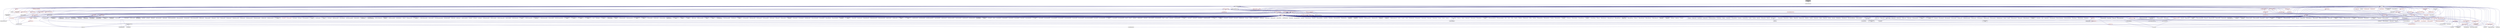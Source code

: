 digraph "serializable_function_vtable.hpp"
{
  edge [fontname="Helvetica",fontsize="10",labelfontname="Helvetica",labelfontsize="10"];
  node [fontname="Helvetica",fontsize="10",shape=record];
  Node34 [label="serializable_function\l_vtable.hpp",height=0.2,width=0.4,color="black", fillcolor="grey75", style="filled", fontcolor="black"];
  Node34 -> Node35 [dir="back",color="midnightblue",fontsize="10",style="solid",fontname="Helvetica"];
  Node35 [label="basic_function.hpp",height=0.2,width=0.4,color="black", fillcolor="white", style="filled",URL="$dc/da0/basic__function_8hpp.html"];
  Node35 -> Node36 [dir="back",color="midnightblue",fontsize="10",style="solid",fontname="Helvetica"];
  Node36 [label="function.hpp",height=0.2,width=0.4,color="black", fillcolor="white", style="filled",URL="$d7/d7c/function_8hpp.html"];
  Node36 -> Node37 [dir="back",color="midnightblue",fontsize="10",style="solid",fontname="Helvetica"];
  Node37 [label="write_functions.hpp",height=0.2,width=0.4,color="black", fillcolor="white", style="filled",URL="$dd/dad/write__functions_8hpp.html"];
  Node37 -> Node38 [dir="back",color="midnightblue",fontsize="10",style="solid",fontname="Helvetica"];
  Node38 [label="buffer.hpp",height=0.2,width=0.4,color="red", fillcolor="white", style="filled",URL="$da/d1d/buffer_8hpp.html"];
  Node38 -> Node40 [dir="back",color="midnightblue",fontsize="10",style="solid",fontname="Helvetica"];
  Node40 [label="output_stream.hpp",height=0.2,width=0.4,color="red", fillcolor="white", style="filled",URL="$d6/db5/output__stream_8hpp.html"];
  Node40 -> Node154 [dir="back",color="midnightblue",fontsize="10",style="solid",fontname="Helvetica"];
  Node154 [label="component_module.cpp",height=0.2,width=0.4,color="black", fillcolor="white", style="filled",URL="$da/d41/iostreams_2component__module_8cpp.html"];
  Node37 -> Node40 [dir="back",color="midnightblue",fontsize="10",style="solid",fontname="Helvetica"];
  Node36 -> Node159 [dir="back",color="midnightblue",fontsize="10",style="solid",fontname="Helvetica"];
  Node159 [label="hpx_fwd.hpp",height=0.2,width=0.4,color="black", fillcolor="white", style="filled",URL="$d5/d46/hpx__fwd_8hpp.html"];
  Node36 -> Node160 [dir="back",color="midnightblue",fontsize="10",style="solid",fontname="Helvetica"];
  Node160 [label="hpx_init.hpp",height=0.2,width=0.4,color="red", fillcolor="white", style="filled",URL="$d5/df5/hpx__init_8hpp.html"];
  Node160 -> Node161 [dir="back",color="midnightblue",fontsize="10",style="solid",fontname="Helvetica"];
  Node161 [label="1d_stencil_1.cpp",height=0.2,width=0.4,color="black", fillcolor="white", style="filled",URL="$d2/db1/1d__stencil__1_8cpp.html"];
  Node160 -> Node162 [dir="back",color="midnightblue",fontsize="10",style="solid",fontname="Helvetica"];
  Node162 [label="1d_stencil_2.cpp",height=0.2,width=0.4,color="black", fillcolor="white", style="filled",URL="$d3/dd1/1d__stencil__2_8cpp.html"];
  Node160 -> Node163 [dir="back",color="midnightblue",fontsize="10",style="solid",fontname="Helvetica"];
  Node163 [label="1d_stencil_3.cpp",height=0.2,width=0.4,color="black", fillcolor="white", style="filled",URL="$db/d19/1d__stencil__3_8cpp.html"];
  Node160 -> Node164 [dir="back",color="midnightblue",fontsize="10",style="solid",fontname="Helvetica"];
  Node164 [label="1d_stencil_4.cpp",height=0.2,width=0.4,color="black", fillcolor="white", style="filled",URL="$d1/d7d/1d__stencil__4_8cpp.html"];
  Node160 -> Node165 [dir="back",color="midnightblue",fontsize="10",style="solid",fontname="Helvetica"];
  Node165 [label="1d_stencil_4_parallel.cpp",height=0.2,width=0.4,color="black", fillcolor="white", style="filled",URL="$d6/d05/1d__stencil__4__parallel_8cpp.html"];
  Node160 -> Node166 [dir="back",color="midnightblue",fontsize="10",style="solid",fontname="Helvetica"];
  Node166 [label="1d_stencil_4_repart.cpp",height=0.2,width=0.4,color="black", fillcolor="white", style="filled",URL="$d0/d6b/1d__stencil__4__repart_8cpp.html"];
  Node160 -> Node167 [dir="back",color="midnightblue",fontsize="10",style="solid",fontname="Helvetica"];
  Node167 [label="1d_stencil_4_throttle.cpp",height=0.2,width=0.4,color="black", fillcolor="white", style="filled",URL="$d6/de5/1d__stencil__4__throttle_8cpp.html"];
  Node160 -> Node168 [dir="back",color="midnightblue",fontsize="10",style="solid",fontname="Helvetica"];
  Node168 [label="1d_stencil_5.cpp",height=0.2,width=0.4,color="black", fillcolor="white", style="filled",URL="$d7/d2a/1d__stencil__5_8cpp.html"];
  Node160 -> Node169 [dir="back",color="midnightblue",fontsize="10",style="solid",fontname="Helvetica"];
  Node169 [label="1d_stencil_6.cpp",height=0.2,width=0.4,color="black", fillcolor="white", style="filled",URL="$db/de7/1d__stencil__6_8cpp.html"];
  Node160 -> Node170 [dir="back",color="midnightblue",fontsize="10",style="solid",fontname="Helvetica"];
  Node170 [label="1d_stencil_7.cpp",height=0.2,width=0.4,color="black", fillcolor="white", style="filled",URL="$d4/d5a/1d__stencil__7_8cpp.html"];
  Node160 -> Node171 [dir="back",color="midnightblue",fontsize="10",style="solid",fontname="Helvetica"];
  Node171 [label="1d_stencil_8.cpp",height=0.2,width=0.4,color="black", fillcolor="white", style="filled",URL="$df/de0/1d__stencil__8_8cpp.html"];
  Node160 -> Node172 [dir="back",color="midnightblue",fontsize="10",style="solid",fontname="Helvetica"];
  Node172 [label="accumulator_client.cpp",height=0.2,width=0.4,color="black", fillcolor="white", style="filled",URL="$d7/dd0/accumulator__client_8cpp.html"];
  Node160 -> Node173 [dir="back",color="midnightblue",fontsize="10",style="solid",fontname="Helvetica"];
  Node173 [label="template_accumulator\l_client.cpp",height=0.2,width=0.4,color="black", fillcolor="white", style="filled",URL="$df/d93/template__accumulator__client_8cpp.html"];
  Node160 -> Node174 [dir="back",color="midnightblue",fontsize="10",style="solid",fontname="Helvetica"];
  Node174 [label="template_function_accumulator\l_client.cpp",height=0.2,width=0.4,color="black", fillcolor="white", style="filled",URL="$d0/dc6/template__function__accumulator__client_8cpp.html"];
  Node160 -> Node175 [dir="back",color="midnightblue",fontsize="10",style="solid",fontname="Helvetica"];
  Node175 [label="ag_client.cpp",height=0.2,width=0.4,color="black", fillcolor="white", style="filled",URL="$d4/d5d/ag__client_8cpp.html"];
  Node160 -> Node176 [dir="back",color="midnightblue",fontsize="10",style="solid",fontname="Helvetica"];
  Node176 [label="apex_balance.cpp",height=0.2,width=0.4,color="black", fillcolor="white", style="filled",URL="$d4/d8e/apex__balance_8cpp.html"];
  Node160 -> Node177 [dir="back",color="midnightblue",fontsize="10",style="solid",fontname="Helvetica"];
  Node177 [label="apex_fibonacci.cpp",height=0.2,width=0.4,color="black", fillcolor="white", style="filled",URL="$de/de1/apex__fibonacci_8cpp.html"];
  Node160 -> Node178 [dir="back",color="midnightblue",fontsize="10",style="solid",fontname="Helvetica"];
  Node178 [label="apex_policy_engine\l_active_thread_count.cpp",height=0.2,width=0.4,color="black", fillcolor="white", style="filled",URL="$d5/d01/apex__policy__engine__active__thread__count_8cpp.html"];
  Node160 -> Node179 [dir="back",color="midnightblue",fontsize="10",style="solid",fontname="Helvetica"];
  Node179 [label="apex_policy_engine\l_events.cpp",height=0.2,width=0.4,color="black", fillcolor="white", style="filled",URL="$df/d0f/apex__policy__engine__events_8cpp.html"];
  Node160 -> Node180 [dir="back",color="midnightblue",fontsize="10",style="solid",fontname="Helvetica"];
  Node180 [label="apex_policy_engine\l_periodic.cpp",height=0.2,width=0.4,color="black", fillcolor="white", style="filled",URL="$d5/d7b/apex__policy__engine__periodic_8cpp.html"];
  Node160 -> Node46 [dir="back",color="midnightblue",fontsize="10",style="solid",fontname="Helvetica"];
  Node46 [label="async_io_action.cpp",height=0.2,width=0.4,color="black", fillcolor="white", style="filled",URL="$d3/df5/async__io__action_8cpp.html"];
  Node160 -> Node47 [dir="back",color="midnightblue",fontsize="10",style="solid",fontname="Helvetica"];
  Node47 [label="async_io_external.cpp",height=0.2,width=0.4,color="black", fillcolor="white", style="filled",URL="$da/d9a/async__io__external_8cpp.html"];
  Node160 -> Node48 [dir="back",color="midnightblue",fontsize="10",style="solid",fontname="Helvetica"];
  Node48 [label="async_io_low_level.cpp",height=0.2,width=0.4,color="black", fillcolor="white", style="filled",URL="$dc/d10/async__io__low__level_8cpp.html"];
  Node160 -> Node49 [dir="back",color="midnightblue",fontsize="10",style="solid",fontname="Helvetica"];
  Node49 [label="async_io_simple.cpp",height=0.2,width=0.4,color="black", fillcolor="white", style="filled",URL="$da/db7/async__io__simple_8cpp.html"];
  Node160 -> Node181 [dir="back",color="midnightblue",fontsize="10",style="solid",fontname="Helvetica"];
  Node181 [label="hpx_thread_phase.cpp",height=0.2,width=0.4,color="black", fillcolor="white", style="filled",URL="$d5/dca/hpx__thread__phase_8cpp.html"];
  Node160 -> Node50 [dir="back",color="midnightblue",fontsize="10",style="solid",fontname="Helvetica"];
  Node50 [label="os_thread_num.cpp",height=0.2,width=0.4,color="black", fillcolor="white", style="filled",URL="$d2/dfb/os__thread__num_8cpp.html"];
  Node160 -> Node182 [dir="back",color="midnightblue",fontsize="10",style="solid",fontname="Helvetica"];
  Node182 [label="cancelable_action_client.cpp",height=0.2,width=0.4,color="black", fillcolor="white", style="filled",URL="$d1/db8/cancelable__action__client_8cpp.html"];
  Node160 -> Node183 [dir="back",color="midnightblue",fontsize="10",style="solid",fontname="Helvetica"];
  Node183 [label="cublas_matmul.cpp",height=0.2,width=0.4,color="black", fillcolor="white", style="filled",URL="$dd/d84/cublas__matmul_8cpp.html"];
  Node160 -> Node51 [dir="back",color="midnightblue",fontsize="10",style="solid",fontname="Helvetica"];
  Node51 [label="rnd_future_reduce.cpp",height=0.2,width=0.4,color="black", fillcolor="white", style="filled",URL="$d1/db5/rnd__future__reduce_8cpp.html"];
  Node160 -> Node184 [dir="back",color="midnightblue",fontsize="10",style="solid",fontname="Helvetica"];
  Node184 [label="heartbeat.cpp",height=0.2,width=0.4,color="black", fillcolor="white", style="filled",URL="$d8/d98/heartbeat_8cpp.html"];
  Node160 -> Node52 [dir="back",color="midnightblue",fontsize="10",style="solid",fontname="Helvetica"];
  Node52 [label="heartbeat_console.cpp",height=0.2,width=0.4,color="black", fillcolor="white", style="filled",URL="$da/de8/heartbeat__console_8cpp.html"];
  Node160 -> Node185 [dir="back",color="midnightblue",fontsize="10",style="solid",fontname="Helvetica"];
  Node185 [label="hello_world_client.cpp",height=0.2,width=0.4,color="black", fillcolor="white", style="filled",URL="$d5/da6/hello__world__client_8cpp.html"];
  Node160 -> Node186 [dir="back",color="midnightblue",fontsize="10",style="solid",fontname="Helvetica"];
  Node186 [label="interpolate1d_client.cpp",height=0.2,width=0.4,color="black", fillcolor="white", style="filled",URL="$d4/da6/interpolate1d__client_8cpp.html"];
  Node160 -> Node54 [dir="back",color="midnightblue",fontsize="10",style="solid",fontname="Helvetica"];
  Node54 [label="jacobi.cpp",height=0.2,width=0.4,color="black", fillcolor="white", style="filled",URL="$d2/d27/jacobi_8cpp.html"];
  Node160 -> Node187 [dir="back",color="midnightblue",fontsize="10",style="solid",fontname="Helvetica"];
  Node187 [label="jacobi.cpp",height=0.2,width=0.4,color="black", fillcolor="white", style="filled",URL="$d3/d44/smp_2jacobi_8cpp.html"];
  Node160 -> Node188 [dir="back",color="midnightblue",fontsize="10",style="solid",fontname="Helvetica"];
  Node188 [label="jacobi_nonuniform.cpp",height=0.2,width=0.4,color="black", fillcolor="white", style="filled",URL="$dd/ddc/jacobi__nonuniform_8cpp.html"];
  Node160 -> Node189 [dir="back",color="midnightblue",fontsize="10",style="solid",fontname="Helvetica"];
  Node189 [label="nqueen_client.cpp",height=0.2,width=0.4,color="black", fillcolor="white", style="filled",URL="$d3/d5e/nqueen__client_8cpp.html"];
  Node160 -> Node62 [dir="back",color="midnightblue",fontsize="10",style="solid",fontname="Helvetica"];
  Node62 [label="access_counter_set.cpp",height=0.2,width=0.4,color="black", fillcolor="white", style="filled",URL="$dc/d52/access__counter__set_8cpp.html"];
  Node160 -> Node190 [dir="back",color="midnightblue",fontsize="10",style="solid",fontname="Helvetica"];
  Node190 [label="simplest_performance\l_counter.cpp",height=0.2,width=0.4,color="black", fillcolor="white", style="filled",URL="$d4/d4e/simplest__performance__counter_8cpp.html"];
  Node160 -> Node191 [dir="back",color="midnightblue",fontsize="10",style="solid",fontname="Helvetica"];
  Node191 [label="sine_client.cpp",height=0.2,width=0.4,color="black", fillcolor="white", style="filled",URL="$db/d62/sine__client_8cpp.html"];
  Node160 -> Node192 [dir="back",color="midnightblue",fontsize="10",style="solid",fontname="Helvetica"];
  Node192 [label="qt.cpp",height=0.2,width=0.4,color="black", fillcolor="white", style="filled",URL="$df/d90/qt_8cpp.html"];
  Node160 -> Node193 [dir="back",color="midnightblue",fontsize="10",style="solid",fontname="Helvetica"];
  Node193 [label="queue_client.cpp",height=0.2,width=0.4,color="black", fillcolor="white", style="filled",URL="$d7/d96/queue__client_8cpp.html"];
  Node160 -> Node63 [dir="back",color="midnightblue",fontsize="10",style="solid",fontname="Helvetica"];
  Node63 [label="1d_wave_equation.cpp",height=0.2,width=0.4,color="black", fillcolor="white", style="filled",URL="$da/dab/1d__wave__equation_8cpp.html"];
  Node160 -> Node64 [dir="back",color="midnightblue",fontsize="10",style="solid",fontname="Helvetica"];
  Node64 [label="allow_unknown_options.cpp",height=0.2,width=0.4,color="black", fillcolor="white", style="filled",URL="$d9/dc9/allow__unknown__options_8cpp.html"];
  Node160 -> Node65 [dir="back",color="midnightblue",fontsize="10",style="solid",fontname="Helvetica"];
  Node65 [label="command_line_handling.cpp",height=0.2,width=0.4,color="black", fillcolor="white", style="filled",URL="$d4/d05/examples_2quickstart_2command__line__handling_8cpp.html"];
  Node160 -> Node194 [dir="back",color="midnightblue",fontsize="10",style="solid",fontname="Helvetica"];
  Node194 [label="composable_guard.cpp",height=0.2,width=0.4,color="black", fillcolor="white", style="filled",URL="$d3/d68/examples_2quickstart_2composable__guard_8cpp.html"];
  Node160 -> Node72 [dir="back",color="midnightblue",fontsize="10",style="solid",fontname="Helvetica"];
  Node72 [label="error_handling.cpp",height=0.2,width=0.4,color="black", fillcolor="white", style="filled",URL="$d9/d96/error__handling_8cpp.html"];
  Node160 -> Node195 [dir="back",color="midnightblue",fontsize="10",style="solid",fontname="Helvetica"];
  Node195 [label="factorial.cpp",height=0.2,width=0.4,color="black", fillcolor="white", style="filled",URL="$d9/d00/factorial_8cpp.html"];
  Node160 -> Node196 [dir="back",color="midnightblue",fontsize="10",style="solid",fontname="Helvetica"];
  Node196 [label="fibonacci.cpp",height=0.2,width=0.4,color="black", fillcolor="white", style="filled",URL="$d9/d89/fibonacci_8cpp.html"];
  Node160 -> Node197 [dir="back",color="midnightblue",fontsize="10",style="solid",fontname="Helvetica"];
  Node197 [label="fibonacci_await.cpp",height=0.2,width=0.4,color="black", fillcolor="white", style="filled",URL="$dc/d1c/fibonacci__await_8cpp.html"];
  Node160 -> Node198 [dir="back",color="midnightblue",fontsize="10",style="solid",fontname="Helvetica"];
  Node198 [label="fibonacci_dataflow.cpp",height=0.2,width=0.4,color="black", fillcolor="white", style="filled",URL="$df/d3d/fibonacci__dataflow_8cpp.html"];
  Node160 -> Node199 [dir="back",color="midnightblue",fontsize="10",style="solid",fontname="Helvetica"];
  Node199 [label="fibonacci_futures.cpp",height=0.2,width=0.4,color="black", fillcolor="white", style="filled",URL="$d6/de3/fibonacci__futures_8cpp.html"];
  Node160 -> Node200 [dir="back",color="midnightblue",fontsize="10",style="solid",fontname="Helvetica"];
  Node200 [label="fibonacci_futures_distributed.cpp",height=0.2,width=0.4,color="black", fillcolor="white", style="filled",URL="$d1/dc9/fibonacci__futures__distributed_8cpp.html"];
  Node160 -> Node201 [dir="back",color="midnightblue",fontsize="10",style="solid",fontname="Helvetica"];
  Node201 [label="fibonacci_one.cpp",height=0.2,width=0.4,color="black", fillcolor="white", style="filled",URL="$d8/d78/fibonacci__one_8cpp.html"];
  Node160 -> Node74 [dir="back",color="midnightblue",fontsize="10",style="solid",fontname="Helvetica"];
  Node74 [label="fractals.cpp",height=0.2,width=0.4,color="black", fillcolor="white", style="filled",URL="$d8/d58/fractals_8cpp.html"];
  Node160 -> Node75 [dir="back",color="midnightblue",fontsize="10",style="solid",fontname="Helvetica"];
  Node75 [label="fractals_executor.cpp",height=0.2,width=0.4,color="black", fillcolor="white", style="filled",URL="$d9/da9/fractals__executor_8cpp.html"];
  Node160 -> Node202 [dir="back",color="midnightblue",fontsize="10",style="solid",fontname="Helvetica"];
  Node202 [label="fractals_struct.cpp",height=0.2,width=0.4,color="black", fillcolor="white", style="filled",URL="$d8/d2f/fractals__struct_8cpp.html"];
  Node160 -> Node203 [dir="back",color="midnightblue",fontsize="10",style="solid",fontname="Helvetica"];
  Node203 [label="interest_calculator.cpp",height=0.2,width=0.4,color="black", fillcolor="white", style="filled",URL="$d2/d86/interest__calculator_8cpp.html"];
  Node160 -> Node204 [dir="back",color="midnightblue",fontsize="10",style="solid",fontname="Helvetica"];
  Node204 [label="latch_local.cpp",height=0.2,width=0.4,color="black", fillcolor="white", style="filled",URL="$dd/dd3/latch__local_8cpp.html"];
  Node160 -> Node205 [dir="back",color="midnightblue",fontsize="10",style="solid",fontname="Helvetica"];
  Node205 [label="latch_remote.cpp",height=0.2,width=0.4,color="black", fillcolor="white", style="filled",URL="$df/d59/latch__remote_8cpp.html"];
  Node160 -> Node206 [dir="back",color="midnightblue",fontsize="10",style="solid",fontname="Helvetica"];
  Node206 [label="non_atomic_rma.cpp",height=0.2,width=0.4,color="black", fillcolor="white", style="filled",URL="$d7/d8b/non__atomic__rma_8cpp.html"];
  Node160 -> Node207 [dir="back",color="midnightblue",fontsize="10",style="solid",fontname="Helvetica"];
  Node207 [label="partitioned_vector\l_spmd_foreach.cpp",height=0.2,width=0.4,color="black", fillcolor="white", style="filled",URL="$db/d7c/partitioned__vector__spmd__foreach_8cpp.html"];
  Node160 -> Node79 [dir="back",color="midnightblue",fontsize="10",style="solid",fontname="Helvetica"];
  Node79 [label="pingpong.cpp",height=0.2,width=0.4,color="black", fillcolor="white", style="filled",URL="$dd/d4d/pingpong_8cpp.html"];
  Node160 -> Node208 [dir="back",color="midnightblue",fontsize="10",style="solid",fontname="Helvetica"];
  Node208 [label="quicksort.cpp",height=0.2,width=0.4,color="black", fillcolor="white", style="filled",URL="$d3/d1e/quicksort_8cpp.html"];
  Node160 -> Node209 [dir="back",color="midnightblue",fontsize="10",style="solid",fontname="Helvetica"];
  Node209 [label="safe_object.cpp",height=0.2,width=0.4,color="black", fillcolor="white", style="filled",URL="$dd/d52/safe__object_8cpp.html"];
  Node160 -> Node81 [dir="back",color="midnightblue",fontsize="10",style="solid",fontname="Helvetica"];
  Node81 [label="sierpinski.cpp",height=0.2,width=0.4,color="black", fillcolor="white", style="filled",URL="$d3/d7e/sierpinski_8cpp.html"];
  Node160 -> Node84 [dir="back",color="midnightblue",fontsize="10",style="solid",fontname="Helvetica"];
  Node84 [label="sort_by_key_demo.cpp",height=0.2,width=0.4,color="black", fillcolor="white", style="filled",URL="$da/d20/sort__by__key__demo_8cpp.html"];
  Node160 -> Node85 [dir="back",color="midnightblue",fontsize="10",style="solid",fontname="Helvetica"];
  Node85 [label="timed_futures.cpp",height=0.2,width=0.4,color="black", fillcolor="white", style="filled",URL="$d6/d8d/timed__futures_8cpp.html"];
  Node160 -> Node210 [dir="back",color="midnightblue",fontsize="10",style="solid",fontname="Helvetica"];
  Node210 [label="timed_wake.cpp",height=0.2,width=0.4,color="black", fillcolor="white", style="filled",URL="$d8/df9/timed__wake_8cpp.html"];
  Node160 -> Node86 [dir="back",color="midnightblue",fontsize="10",style="solid",fontname="Helvetica"];
  Node86 [label="vector_counting_dotproduct.cpp",height=0.2,width=0.4,color="black", fillcolor="white", style="filled",URL="$df/de9/vector__counting__dotproduct_8cpp.html"];
  Node160 -> Node87 [dir="back",color="midnightblue",fontsize="10",style="solid",fontname="Helvetica"];
  Node87 [label="vector_zip_dotproduct.cpp",height=0.2,width=0.4,color="black", fillcolor="white", style="filled",URL="$dc/d18/vector__zip__dotproduct_8cpp.html"];
  Node160 -> Node211 [dir="back",color="midnightblue",fontsize="10",style="solid",fontname="Helvetica"];
  Node211 [label="wait_composition.cpp",height=0.2,width=0.4,color="black", fillcolor="white", style="filled",URL="$d6/d13/wait__composition_8cpp.html"];
  Node160 -> Node212 [dir="back",color="midnightblue",fontsize="10",style="solid",fontname="Helvetica"];
  Node212 [label="random_mem_access_client.cpp",height=0.2,width=0.4,color="black", fillcolor="white", style="filled",URL="$df/d1b/random__mem__access__client_8cpp.html"];
  Node160 -> Node88 [dir="back",color="midnightblue",fontsize="10",style="solid",fontname="Helvetica"];
  Node88 [label="oversubscribing_resource\l_partitioner.cpp",height=0.2,width=0.4,color="black", fillcolor="white", style="filled",URL="$dd/dee/oversubscribing__resource__partitioner_8cpp.html"];
  Node160 -> Node89 [dir="back",color="midnightblue",fontsize="10",style="solid",fontname="Helvetica"];
  Node89 [label="simple_resource_partitioner.cpp",height=0.2,width=0.4,color="black", fillcolor="white", style="filled",URL="$d5/df9/simple__resource__partitioner_8cpp.html"];
  Node160 -> Node213 [dir="back",color="midnightblue",fontsize="10",style="solid",fontname="Helvetica"];
  Node213 [label="sheneos_client.cpp",height=0.2,width=0.4,color="black", fillcolor="white", style="filled",URL="$d5/da5/sheneos__client_8cpp.html"];
  Node160 -> Node214 [dir="back",color="midnightblue",fontsize="10",style="solid",fontname="Helvetica"];
  Node214 [label="sheneos_compare.cpp",height=0.2,width=0.4,color="black", fillcolor="white", style="filled",URL="$dc/d11/sheneos__compare_8cpp.html"];
  Node160 -> Node215 [dir="back",color="midnightblue",fontsize="10",style="solid",fontname="Helvetica"];
  Node215 [label="sheneos_test.cpp",height=0.2,width=0.4,color="black", fillcolor="white", style="filled",URL="$d4/d6e/sheneos__test_8cpp.html"];
  Node160 -> Node216 [dir="back",color="midnightblue",fontsize="10",style="solid",fontname="Helvetica"];
  Node216 [label="spell_check_file.cpp",height=0.2,width=0.4,color="black", fillcolor="white", style="filled",URL="$df/df7/spell__check__file_8cpp.html"];
  Node160 -> Node217 [dir="back",color="midnightblue",fontsize="10",style="solid",fontname="Helvetica"];
  Node217 [label="spell_check_simple.cpp",height=0.2,width=0.4,color="black", fillcolor="white", style="filled",URL="$dd/d54/spell__check__simple_8cpp.html"];
  Node160 -> Node218 [dir="back",color="midnightblue",fontsize="10",style="solid",fontname="Helvetica"];
  Node218 [label="spin.cpp",height=0.2,width=0.4,color="black", fillcolor="white", style="filled",URL="$d7/df2/spin_8cpp.html"];
  Node160 -> Node219 [dir="back",color="midnightblue",fontsize="10",style="solid",fontname="Helvetica"];
  Node219 [label="throttle_client.cpp",height=0.2,width=0.4,color="black", fillcolor="white", style="filled",URL="$d0/db7/throttle__client_8cpp.html"];
  Node160 -> Node220 [dir="back",color="midnightblue",fontsize="10",style="solid",fontname="Helvetica"];
  Node220 [label="transpose_await.cpp",height=0.2,width=0.4,color="black", fillcolor="white", style="filled",URL="$de/d68/transpose__await_8cpp.html"];
  Node160 -> Node221 [dir="back",color="midnightblue",fontsize="10",style="solid",fontname="Helvetica"];
  Node221 [label="transpose_block.cpp",height=0.2,width=0.4,color="black", fillcolor="white", style="filled",URL="$d0/de1/transpose__block_8cpp.html"];
  Node160 -> Node222 [dir="back",color="midnightblue",fontsize="10",style="solid",fontname="Helvetica"];
  Node222 [label="transpose_block_numa.cpp",height=0.2,width=0.4,color="black", fillcolor="white", style="filled",URL="$dd/d3b/transpose__block__numa_8cpp.html"];
  Node160 -> Node223 [dir="back",color="midnightblue",fontsize="10",style="solid",fontname="Helvetica"];
  Node223 [label="transpose_serial.cpp",height=0.2,width=0.4,color="black", fillcolor="white", style="filled",URL="$db/d74/transpose__serial_8cpp.html"];
  Node160 -> Node224 [dir="back",color="midnightblue",fontsize="10",style="solid",fontname="Helvetica"];
  Node224 [label="transpose_serial_block.cpp",height=0.2,width=0.4,color="black", fillcolor="white", style="filled",URL="$d8/daa/transpose__serial__block_8cpp.html"];
  Node160 -> Node225 [dir="back",color="midnightblue",fontsize="10",style="solid",fontname="Helvetica"];
  Node225 [label="transpose_serial_vector.cpp",height=0.2,width=0.4,color="black", fillcolor="white", style="filled",URL="$d4/d04/transpose__serial__vector_8cpp.html"];
  Node160 -> Node226 [dir="back",color="midnightblue",fontsize="10",style="solid",fontname="Helvetica"];
  Node226 [label="transpose_smp.cpp",height=0.2,width=0.4,color="black", fillcolor="white", style="filled",URL="$d2/d99/transpose__smp_8cpp.html"];
  Node160 -> Node227 [dir="back",color="midnightblue",fontsize="10",style="solid",fontname="Helvetica"];
  Node227 [label="transpose_smp_block.cpp",height=0.2,width=0.4,color="black", fillcolor="white", style="filled",URL="$da/d4d/transpose__smp__block_8cpp.html"];
  Node160 -> Node91 [dir="back",color="midnightblue",fontsize="10",style="solid",fontname="Helvetica"];
  Node91 [label="simple_central_tuplespace\l_client.cpp",height=0.2,width=0.4,color="black", fillcolor="white", style="filled",URL="$d1/d7b/simple__central__tuplespace__client_8cpp.html"];
  Node160 -> Node228 [dir="back",color="midnightblue",fontsize="10",style="solid",fontname="Helvetica"];
  Node228 [label="hpx_init_impl.hpp",height=0.2,width=0.4,color="black", fillcolor="white", style="filled",URL="$d3/d6b/hpx__init__impl_8hpp.html"];
  Node228 -> Node160 [dir="back",color="midnightblue",fontsize="10",style="solid",fontname="Helvetica"];
  Node160 -> Node229 [dir="back",color="midnightblue",fontsize="10",style="solid",fontname="Helvetica"];
  Node229 [label="hpx_main.hpp",height=0.2,width=0.4,color="red", fillcolor="white", style="filled",URL="$df/d16/hpx__main_8hpp.html"];
  Node160 -> Node351 [dir="back",color="midnightblue",fontsize="10",style="solid",fontname="Helvetica"];
  Node351 [label="hpx_main_impl.hpp",height=0.2,width=0.4,color="red", fillcolor="white", style="filled",URL="$dc/dd2/hpx__main__impl_8hpp.html"];
  Node160 -> Node353 [dir="back",color="midnightblue",fontsize="10",style="solid",fontname="Helvetica"];
  Node353 [label="command_line_handling.hpp",height=0.2,width=0.4,color="red", fillcolor="white", style="filled",URL="$dc/dbc/command__line__handling_8hpp.html"];
  Node353 -> Node845 [dir="back",color="midnightblue",fontsize="10",style="solid",fontname="Helvetica"];
  Node845 [label="hpx_init.cpp",height=0.2,width=0.4,color="black", fillcolor="white", style="filled",URL="$d6/dfa/hpx__init_8cpp.html"];
  Node160 -> Node423 [dir="back",color="midnightblue",fontsize="10",style="solid",fontname="Helvetica"];
  Node423 [label="hpx_runtime.cpp",height=0.2,width=0.4,color="black", fillcolor="white", style="filled",URL="$d7/d1e/hpx__runtime_8cpp.html"];
  Node160 -> Node845 [dir="back",color="midnightblue",fontsize="10",style="solid",fontname="Helvetica"];
  Node160 -> Node876 [dir="back",color="midnightblue",fontsize="10",style="solid",fontname="Helvetica"];
  Node876 [label="hpx_main.cpp",height=0.2,width=0.4,color="black", fillcolor="white", style="filled",URL="$d3/d07/hpx__main_8cpp.html"];
  Node160 -> Node877 [dir="back",color="midnightblue",fontsize="10",style="solid",fontname="Helvetica"];
  Node877 [label="hpx_main_argc_argv.cpp",height=0.2,width=0.4,color="black", fillcolor="white", style="filled",URL="$d3/df2/hpx__main__argc__argv_8cpp.html"];
  Node160 -> Node878 [dir="back",color="midnightblue",fontsize="10",style="solid",fontname="Helvetica"];
  Node878 [label="hpx_main_variables\l_map.cpp",height=0.2,width=0.4,color="black", fillcolor="white", style="filled",URL="$d5/d75/hpx__main__variables__map_8cpp.html"];
  Node160 -> Node879 [dir="back",color="midnightblue",fontsize="10",style="solid",fontname="Helvetica"];
  Node879 [label="hpx_user_main.cpp",height=0.2,width=0.4,color="black", fillcolor="white", style="filled",URL="$d2/d68/hpx__user__main_8cpp.html"];
  Node160 -> Node880 [dir="back",color="midnightblue",fontsize="10",style="solid",fontname="Helvetica"];
  Node880 [label="hpx_user_main_argc\l_argv.cpp",height=0.2,width=0.4,color="black", fillcolor="white", style="filled",URL="$d2/d71/hpx__user__main__argc__argv_8cpp.html"];
  Node160 -> Node424 [dir="back",color="midnightblue",fontsize="10",style="solid",fontname="Helvetica"];
  Node424 [label="synchronize.cpp",height=0.2,width=0.4,color="black", fillcolor="white", style="filled",URL="$da/da2/synchronize_8cpp.html"];
  Node160 -> Node425 [dir="back",color="midnightblue",fontsize="10",style="solid",fontname="Helvetica"];
  Node425 [label="agas_cache_timings.cpp",height=0.2,width=0.4,color="black", fillcolor="white", style="filled",URL="$dd/d37/agas__cache__timings_8cpp.html"];
  Node160 -> Node426 [dir="back",color="midnightblue",fontsize="10",style="solid",fontname="Helvetica"];
  Node426 [label="async_overheads.cpp",height=0.2,width=0.4,color="black", fillcolor="white", style="filled",URL="$de/da6/async__overheads_8cpp.html"];
  Node160 -> Node427 [dir="back",color="midnightblue",fontsize="10",style="solid",fontname="Helvetica"];
  Node427 [label="coroutines_call_overhead.cpp",height=0.2,width=0.4,color="black", fillcolor="white", style="filled",URL="$da/d1e/coroutines__call__overhead_8cpp.html"];
  Node160 -> Node92 [dir="back",color="midnightblue",fontsize="10",style="solid",fontname="Helvetica"];
  Node92 [label="foreach_scaling.cpp",height=0.2,width=0.4,color="black", fillcolor="white", style="filled",URL="$d4/d94/foreach__scaling_8cpp.html"];
  Node160 -> Node93 [dir="back",color="midnightblue",fontsize="10",style="solid",fontname="Helvetica"];
  Node93 [label="future_overhead.cpp",height=0.2,width=0.4,color="black", fillcolor="white", style="filled",URL="$d3/d79/future__overhead_8cpp.html"];
  Node160 -> Node94 [dir="back",color="midnightblue",fontsize="10",style="solid",fontname="Helvetica"];
  Node94 [label="hpx_heterogeneous_timed\l_task_spawn.cpp",height=0.2,width=0.4,color="black", fillcolor="white", style="filled",URL="$dd/d27/hpx__heterogeneous__timed__task__spawn_8cpp.html"];
  Node160 -> Node95 [dir="back",color="midnightblue",fontsize="10",style="solid",fontname="Helvetica"];
  Node95 [label="hpx_homogeneous_timed\l_task_spawn_executors.cpp",height=0.2,width=0.4,color="black", fillcolor="white", style="filled",URL="$d1/d3b/hpx__homogeneous__timed__task__spawn__executors_8cpp.html"];
  Node160 -> Node429 [dir="back",color="midnightblue",fontsize="10",style="solid",fontname="Helvetica"];
  Node429 [label="htts2_hpx.cpp",height=0.2,width=0.4,color="black", fillcolor="white", style="filled",URL="$d2/daf/htts2__hpx_8cpp.html"];
  Node160 -> Node96 [dir="back",color="midnightblue",fontsize="10",style="solid",fontname="Helvetica"];
  Node96 [label="parent_vs_child_stealing.cpp",height=0.2,width=0.4,color="black", fillcolor="white", style="filled",URL="$d2/d07/parent__vs__child__stealing_8cpp.html"];
  Node160 -> Node97 [dir="back",color="midnightblue",fontsize="10",style="solid",fontname="Helvetica"];
  Node97 [label="partitioned_vector\l_foreach.cpp",height=0.2,width=0.4,color="black", fillcolor="white", style="filled",URL="$df/d5f/partitioned__vector__foreach_8cpp.html"];
  Node160 -> Node98 [dir="back",color="midnightblue",fontsize="10",style="solid",fontname="Helvetica"];
  Node98 [label="serialization_overhead.cpp",height=0.2,width=0.4,color="black", fillcolor="white", style="filled",URL="$d3/df8/serialization__overhead_8cpp.html"];
  Node160 -> Node99 [dir="back",color="midnightblue",fontsize="10",style="solid",fontname="Helvetica"];
  Node99 [label="sizeof.cpp",height=0.2,width=0.4,color="black", fillcolor="white", style="filled",URL="$d3/d0f/sizeof_8cpp.html"];
  Node160 -> Node101 [dir="back",color="midnightblue",fontsize="10",style="solid",fontname="Helvetica"];
  Node101 [label="spinlock_overhead1.cpp",height=0.2,width=0.4,color="black", fillcolor="white", style="filled",URL="$d0/d32/spinlock__overhead1_8cpp.html"];
  Node160 -> Node102 [dir="back",color="midnightblue",fontsize="10",style="solid",fontname="Helvetica"];
  Node102 [label="spinlock_overhead2.cpp",height=0.2,width=0.4,color="black", fillcolor="white", style="filled",URL="$de/d55/spinlock__overhead2_8cpp.html"];
  Node160 -> Node103 [dir="back",color="midnightblue",fontsize="10",style="solid",fontname="Helvetica"];
  Node103 [label="stencil3_iterators.cpp",height=0.2,width=0.4,color="black", fillcolor="white", style="filled",URL="$db/d9e/stencil3__iterators_8cpp.html"];
  Node160 -> Node104 [dir="back",color="midnightblue",fontsize="10",style="solid",fontname="Helvetica"];
  Node104 [label="stream.cpp",height=0.2,width=0.4,color="black", fillcolor="white", style="filled",URL="$da/d5f/stream_8cpp.html"];
  Node160 -> Node430 [dir="back",color="midnightblue",fontsize="10",style="solid",fontname="Helvetica"];
  Node430 [label="timed_task_spawn.cpp",height=0.2,width=0.4,color="black", fillcolor="white", style="filled",URL="$df/de1/timed__task__spawn_8cpp.html"];
  Node160 -> Node105 [dir="back",color="midnightblue",fontsize="10",style="solid",fontname="Helvetica"];
  Node105 [label="transform_reduce_binary\l_scaling.cpp",height=0.2,width=0.4,color="black", fillcolor="white", style="filled",URL="$d1/dae/transform__reduce__binary__scaling_8cpp.html"];
  Node160 -> Node106 [dir="back",color="midnightblue",fontsize="10",style="solid",fontname="Helvetica"];
  Node106 [label="transform_reduce_scaling.cpp",height=0.2,width=0.4,color="black", fillcolor="white", style="filled",URL="$db/d2a/transform__reduce__scaling_8cpp.html"];
  Node160 -> Node107 [dir="back",color="midnightblue",fontsize="10",style="solid",fontname="Helvetica"];
  Node107 [label="wait_all_timings.cpp",height=0.2,width=0.4,color="black", fillcolor="white", style="filled",URL="$d5/da1/wait__all__timings_8cpp.html"];
  Node160 -> Node108 [dir="back",color="midnightblue",fontsize="10",style="solid",fontname="Helvetica"];
  Node108 [label="minmax_element_performance.cpp",height=0.2,width=0.4,color="black", fillcolor="white", style="filled",URL="$d9/d93/minmax__element__performance_8cpp.html"];
  Node160 -> Node431 [dir="back",color="midnightblue",fontsize="10",style="solid",fontname="Helvetica"];
  Node431 [label="barrier_performance.cpp",height=0.2,width=0.4,color="black", fillcolor="white", style="filled",URL="$d6/d6c/barrier__performance_8cpp.html"];
  Node160 -> Node156 [dir="back",color="midnightblue",fontsize="10",style="solid",fontname="Helvetica"];
  Node156 [label="network_storage.cpp",height=0.2,width=0.4,color="black", fillcolor="white", style="filled",URL="$db/daa/network__storage_8cpp.html"];
  Node160 -> Node157 [dir="back",color="midnightblue",fontsize="10",style="solid",fontname="Helvetica"];
  Node157 [label="simple_profiler.hpp",height=0.2,width=0.4,color="black", fillcolor="white", style="filled",URL="$d8/d02/simple__profiler_8hpp.html"];
  Node157 -> Node156 [dir="back",color="midnightblue",fontsize="10",style="solid",fontname="Helvetica"];
  Node160 -> Node881 [dir="back",color="midnightblue",fontsize="10",style="solid",fontname="Helvetica"];
  Node881 [label="osu_base.cpp",height=0.2,width=0.4,color="black", fillcolor="white", style="filled",URL="$d2/d45/osu__base_8cpp.html"];
  Node160 -> Node109 [dir="back",color="midnightblue",fontsize="10",style="solid",fontname="Helvetica"];
  Node109 [label="osu_bcast.cpp",height=0.2,width=0.4,color="black", fillcolor="white", style="filled",URL="$d3/dca/osu__bcast_8cpp.html"];
  Node160 -> Node114 [dir="back",color="midnightblue",fontsize="10",style="solid",fontname="Helvetica"];
  Node114 [label="osu_scatter.cpp",height=0.2,width=0.4,color="black", fillcolor="white", style="filled",URL="$d4/d4c/osu__scatter_8cpp.html"];
  Node160 -> Node115 [dir="back",color="midnightblue",fontsize="10",style="solid",fontname="Helvetica"];
  Node115 [label="pingpong_performance.cpp",height=0.2,width=0.4,color="black", fillcolor="white", style="filled",URL="$de/d03/pingpong__performance_8cpp.html"];
  Node160 -> Node432 [dir="back",color="midnightblue",fontsize="10",style="solid",fontname="Helvetica"];
  Node432 [label="benchmark_is_heap.cpp",height=0.2,width=0.4,color="black", fillcolor="white", style="filled",URL="$da/d4f/benchmark__is__heap_8cpp.html"];
  Node160 -> Node433 [dir="back",color="midnightblue",fontsize="10",style="solid",fontname="Helvetica"];
  Node433 [label="benchmark_is_heap_until.cpp",height=0.2,width=0.4,color="black", fillcolor="white", style="filled",URL="$dc/df5/benchmark__is__heap__until_8cpp.html"];
  Node160 -> Node434 [dir="back",color="midnightblue",fontsize="10",style="solid",fontname="Helvetica"];
  Node434 [label="benchmark_merge.cpp",height=0.2,width=0.4,color="black", fillcolor="white", style="filled",URL="$dd/d49/benchmark__merge_8cpp.html"];
  Node160 -> Node435 [dir="back",color="midnightblue",fontsize="10",style="solid",fontname="Helvetica"];
  Node435 [label="benchmark_partition.cpp",height=0.2,width=0.4,color="black", fillcolor="white", style="filled",URL="$d9/d88/benchmark__partition_8cpp.html"];
  Node160 -> Node436 [dir="back",color="midnightblue",fontsize="10",style="solid",fontname="Helvetica"];
  Node436 [label="benchmark_partition\l_copy.cpp",height=0.2,width=0.4,color="black", fillcolor="white", style="filled",URL="$d3/d0e/benchmark__partition__copy_8cpp.html"];
  Node160 -> Node437 [dir="back",color="midnightblue",fontsize="10",style="solid",fontname="Helvetica"];
  Node437 [label="benchmark_unique_copy.cpp",height=0.2,width=0.4,color="black", fillcolor="white", style="filled",URL="$d9/d53/benchmark__unique__copy_8cpp.html"];
  Node160 -> Node802 [dir="back",color="midnightblue",fontsize="10",style="solid",fontname="Helvetica"];
  Node802 [label="component_action_move\l_semantics.cpp",height=0.2,width=0.4,color="black", fillcolor="white", style="filled",URL="$d4/d20/component__action__move__semantics_8cpp.html"];
  Node160 -> Node882 [dir="back",color="midnightblue",fontsize="10",style="solid",fontname="Helvetica"];
  Node882 [label="make_continuation_1615.cpp",height=0.2,width=0.4,color="black", fillcolor="white", style="filled",URL="$d4/d2c/make__continuation__1615_8cpp.html"];
  Node160 -> Node883 [dir="back",color="midnightblue",fontsize="10",style="solid",fontname="Helvetica"];
  Node883 [label="plain_action_1550.cpp",height=0.2,width=0.4,color="black", fillcolor="white", style="filled",URL="$d0/dff/plain__action__1550_8cpp.html"];
  Node160 -> Node731 [dir="back",color="midnightblue",fontsize="10",style="solid",fontname="Helvetica"];
  Node731 [label="plain_action_move_semantics.cpp",height=0.2,width=0.4,color="black", fillcolor="white", style="filled",URL="$db/d0f/plain__action__move__semantics_8cpp.html"];
  Node160 -> Node440 [dir="back",color="midnightblue",fontsize="10",style="solid",fontname="Helvetica"];
  Node440 [label="duplicate_id_registration\l_1596.cpp",height=0.2,width=0.4,color="black", fillcolor="white", style="filled",URL="$db/d8d/duplicate__id__registration__1596_8cpp.html"];
  Node160 -> Node441 [dir="back",color="midnightblue",fontsize="10",style="solid",fontname="Helvetica"];
  Node441 [label="pass_by_value_id_type\l_action.cpp",height=0.2,width=0.4,color="black", fillcolor="white", style="filled",URL="$d0/de6/pass__by__value__id__type__action_8cpp.html"];
  Node160 -> Node442 [dir="back",color="midnightblue",fontsize="10",style="solid",fontname="Helvetica"];
  Node442 [label="register_with_basename\l_1804.cpp",height=0.2,width=0.4,color="black", fillcolor="white", style="filled",URL="$db/d95/register__with__basename__1804_8cpp.html"];
  Node160 -> Node443 [dir="back",color="midnightblue",fontsize="10",style="solid",fontname="Helvetica"];
  Node443 [label="send_gid_keep_component\l_1624.cpp",height=0.2,width=0.4,color="black", fillcolor="white", style="filled",URL="$d9/d49/send__gid__keep__component__1624_8cpp.html"];
  Node160 -> Node451 [dir="back",color="midnightblue",fontsize="10",style="solid",fontname="Helvetica"];
  Node451 [label="main.cc",height=0.2,width=0.4,color="black", fillcolor="white", style="filled",URL="$d9/d0f/main_8cc.html"];
  Node160 -> Node117 [dir="back",color="midnightblue",fontsize="10",style="solid",fontname="Helvetica"];
  Node117 [label="client_1950.cpp",height=0.2,width=0.4,color="black", fillcolor="white", style="filled",URL="$d0/d79/client__1950_8cpp.html"];
  Node160 -> Node453 [dir="back",color="midnightblue",fontsize="10",style="solid",fontname="Helvetica"];
  Node453 [label="commandline_options\l_1437.cpp",height=0.2,width=0.4,color="black", fillcolor="white", style="filled",URL="$d5/dbd/commandline__options__1437_8cpp.html"];
  Node160 -> Node807 [dir="back",color="midnightblue",fontsize="10",style="solid",fontname="Helvetica"];
  Node807 [label="create_n_components\l_2323.cpp",height=0.2,width=0.4,color="black", fillcolor="white", style="filled",URL="$d9/d8c/create__n__components__2323_8cpp.html"];
  Node160 -> Node808 [dir="back",color="midnightblue",fontsize="10",style="solid",fontname="Helvetica"];
  Node808 [label="create_remote_component\l_2334.cpp",height=0.2,width=0.4,color="black", fillcolor="white", style="filled",URL="$de/d8c/create__remote__component__2334_8cpp.html"];
  Node160 -> Node454 [dir="back",color="midnightblue",fontsize="10",style="solid",fontname="Helvetica"];
  Node454 [label="moveonly_constructor\l_arguments_1405.cpp",height=0.2,width=0.4,color="black", fillcolor="white", style="filled",URL="$d3/dcf/moveonly__constructor__arguments__1405_8cpp.html"];
  Node160 -> Node455 [dir="back",color="midnightblue",fontsize="10",style="solid",fontname="Helvetica"];
  Node455 [label="partitioned_vector\l_2201.cpp",height=0.2,width=0.4,color="black", fillcolor="white", style="filled",URL="$dc/d39/partitioned__vector__2201_8cpp.html"];
  Node160 -> Node809 [dir="back",color="midnightblue",fontsize="10",style="solid",fontname="Helvetica"];
  Node809 [label="returned_client_2150.cpp",height=0.2,width=0.4,color="black", fillcolor="white", style="filled",URL="$d6/d08/returned__client__2150_8cpp.html"];
  Node160 -> Node884 [dir="back",color="midnightblue",fontsize="10",style="solid",fontname="Helvetica"];
  Node884 [label="for_each_value_proxy.cpp",height=0.2,width=0.4,color="black", fillcolor="white", style="filled",URL="$d1/d78/for__each__value__proxy_8cpp.html"];
  Node160 -> Node456 [dir="back",color="midnightblue",fontsize="10",style="solid",fontname="Helvetica"];
  Node456 [label="dynamic_counters_loaded\l_1508.cpp",height=0.2,width=0.4,color="black", fillcolor="white", style="filled",URL="$db/d58/dynamic__counters__loaded__1508_8cpp.html"];
  Node160 -> Node457 [dir="back",color="midnightblue",fontsize="10",style="solid",fontname="Helvetica"];
  Node457 [label="id_type_ref_counting\l_1032.cpp",height=0.2,width=0.4,color="black", fillcolor="white", style="filled",URL="$d8/dfd/id__type__ref__counting__1032_8cpp.html"];
  Node160 -> Node118 [dir="back",color="midnightblue",fontsize="10",style="solid",fontname="Helvetica"];
  Node118 [label="lost_output_2236.cpp",height=0.2,width=0.4,color="black", fillcolor="white", style="filled",URL="$db/dd0/lost__output__2236_8cpp.html"];
  Node160 -> Node119 [dir="back",color="midnightblue",fontsize="10",style="solid",fontname="Helvetica"];
  Node119 [label="no_output_1173.cpp",height=0.2,width=0.4,color="black", fillcolor="white", style="filled",URL="$de/d67/no__output__1173_8cpp.html"];
  Node160 -> Node458 [dir="back",color="midnightblue",fontsize="10",style="solid",fontname="Helvetica"];
  Node458 [label="after_588.cpp",height=0.2,width=0.4,color="black", fillcolor="white", style="filled",URL="$dc/dc0/after__588_8cpp.html"];
  Node160 -> Node810 [dir="back",color="midnightblue",fontsize="10",style="solid",fontname="Helvetica"];
  Node810 [label="async_action_1813.cpp",height=0.2,width=0.4,color="black", fillcolor="white", style="filled",URL="$db/de6/async__action__1813_8cpp.html"];
  Node160 -> Node885 [dir="back",color="midnightblue",fontsize="10",style="solid",fontname="Helvetica"];
  Node885 [label="async_callback_non\l_deduced_context.cpp",height=0.2,width=0.4,color="black", fillcolor="white", style="filled",URL="$dc/dbb/async__callback__non__deduced__context_8cpp.html"];
  Node160 -> Node886 [dir="back",color="midnightblue",fontsize="10",style="solid",fontname="Helvetica"];
  Node886 [label="broadcast_unwrap_future\l_2885.cpp",height=0.2,width=0.4,color="black", fillcolor="white", style="filled",URL="$da/df6/broadcast__unwrap__future__2885_8cpp.html"];
  Node160 -> Node887 [dir="back",color="midnightblue",fontsize="10",style="solid",fontname="Helvetica"];
  Node887 [label="broadcast_wait_for\l_2822.cpp",height=0.2,width=0.4,color="black", fillcolor="white", style="filled",URL="$dd/de7/broadcast__wait__for__2822_8cpp.html"];
  Node160 -> Node459 [dir="back",color="midnightblue",fontsize="10",style="solid",fontname="Helvetica"];
  Node459 [label="channel_register_as\l_2722.cpp",height=0.2,width=0.4,color="black", fillcolor="white", style="filled",URL="$d4/d98/channel__register__as__2722_8cpp.html"];
  Node160 -> Node763 [dir="back",color="midnightblue",fontsize="10",style="solid",fontname="Helvetica"];
  Node763 [label="dataflow_791.cpp",height=0.2,width=0.4,color="black", fillcolor="white", style="filled",URL="$d6/da1/dataflow__791_8cpp.html"];
  Node160 -> Node460 [dir="back",color="midnightblue",fontsize="10",style="solid",fontname="Helvetica"];
  Node460 [label="dataflow_action_2008.cpp",height=0.2,width=0.4,color="black", fillcolor="white", style="filled",URL="$da/dad/dataflow__action__2008_8cpp.html"];
  Node160 -> Node732 [dir="back",color="midnightblue",fontsize="10",style="solid",fontname="Helvetica"];
  Node732 [label="future_hang_on_get\l_629.cpp",height=0.2,width=0.4,color="black", fillcolor="white", style="filled",URL="$d6/dfd/future__hang__on__get__629_8cpp.html"];
  Node160 -> Node733 [dir="back",color="midnightblue",fontsize="10",style="solid",fontname="Helvetica"];
  Node733 [label="future_hang_on_then\l_629.cpp",height=0.2,width=0.4,color="black", fillcolor="white", style="filled",URL="$d1/ddc/future__hang__on__then__629_8cpp.html"];
  Node160 -> Node734 [dir="back",color="midnightblue",fontsize="10",style="solid",fontname="Helvetica"];
  Node734 [label="future_hang_on_wait\l_with_callback_629.cpp",height=0.2,width=0.4,color="black", fillcolor="white", style="filled",URL="$d0/d0e/future__hang__on__wait__with__callback__629_8cpp.html"];
  Node160 -> Node737 [dir="back",color="midnightblue",fontsize="10",style="solid",fontname="Helvetica"];
  Node737 [label="future_timed_wait_1025.cpp",height=0.2,width=0.4,color="black", fillcolor="white", style="filled",URL="$de/d7d/future__timed__wait__1025_8cpp.html"];
  Node160 -> Node461 [dir="back",color="midnightblue",fontsize="10",style="solid",fontname="Helvetica"];
  Node461 [label="lifetime_588_1.cpp",height=0.2,width=0.4,color="black", fillcolor="white", style="filled",URL="$de/d75/lifetime__588__1_8cpp.html"];
  Node160 -> Node462 [dir="back",color="midnightblue",fontsize="10",style="solid",fontname="Helvetica"];
  Node462 [label="multiple_gather_ops\l_2001.cpp",height=0.2,width=0.4,color="black", fillcolor="white", style="filled",URL="$d3/d95/multiple__gather__ops__2001_8cpp.html"];
  Node160 -> Node463 [dir="back",color="midnightblue",fontsize="10",style="solid",fontname="Helvetica"];
  Node463 [label="promise_leak_996.cpp",height=0.2,width=0.4,color="black", fillcolor="white", style="filled",URL="$d0/d7e/promise__leak__996_8cpp.html"];
  Node160 -> Node464 [dir="back",color="midnightblue",fontsize="10",style="solid",fontname="Helvetica"];
  Node464 [label="receive_buffer_1733.cpp",height=0.2,width=0.4,color="black", fillcolor="white", style="filled",URL="$d1/d0e/receive__buffer__1733_8cpp.html"];
  Node160 -> Node465 [dir="back",color="midnightblue",fontsize="10",style="solid",fontname="Helvetica"];
  Node465 [label="split_future_2246.cpp",height=0.2,width=0.4,color="black", fillcolor="white", style="filled",URL="$db/d2b/split__future__2246_8cpp.html"];
  Node160 -> Node123 [dir="back",color="midnightblue",fontsize="10",style="solid",fontname="Helvetica"];
  Node123 [label="wait_all_hang_1946.cpp",height=0.2,width=0.4,color="black", fillcolor="white", style="filled",URL="$d5/d69/wait__all__hang__1946_8cpp.html"];
  Node160 -> Node466 [dir="back",color="midnightblue",fontsize="10",style="solid",fontname="Helvetica"];
  Node466 [label="wait_for_1751.cpp",height=0.2,width=0.4,color="black", fillcolor="white", style="filled",URL="$d9/d48/wait__for__1751_8cpp.html"];
  Node160 -> Node467 [dir="back",color="midnightblue",fontsize="10",style="solid",fontname="Helvetica"];
  Node467 [label="multiple_init.cpp",height=0.2,width=0.4,color="black", fillcolor="white", style="filled",URL="$df/d43/multiple__init_8cpp.html"];
  Node160 -> Node888 [dir="back",color="midnightblue",fontsize="10",style="solid",fontname="Helvetica"];
  Node888 [label="lambda_arguments_2403.cpp",height=0.2,width=0.4,color="black", fillcolor="white", style="filled",URL="$d9/d6a/lambda__arguments__2403_8cpp.html"];
  Node160 -> Node889 [dir="back",color="midnightblue",fontsize="10",style="solid",fontname="Helvetica"];
  Node889 [label="lambda_return_type\l_2402.cpp",height=0.2,width=0.4,color="black", fillcolor="white", style="filled",URL="$dc/d13/lambda__return__type__2402_8cpp.html"];
  Node160 -> Node468 [dir="back",color="midnightblue",fontsize="10",style="solid",fontname="Helvetica"];
  Node468 [label="is_executor_1691.cpp",height=0.2,width=0.4,color="black", fillcolor="white", style="filled",URL="$d2/d1e/is__executor__1691_8cpp.html"];
  Node160 -> Node469 [dir="back",color="midnightblue",fontsize="10",style="solid",fontname="Helvetica"];
  Node469 [label="for_each_annotated\l_function.cpp",height=0.2,width=0.4,color="black", fillcolor="white", style="filled",URL="$d5/dbf/for__each__annotated__function_8cpp.html"];
  Node160 -> Node470 [dir="back",color="midnightblue",fontsize="10",style="solid",fontname="Helvetica"];
  Node470 [label="for_loop_2281.cpp",height=0.2,width=0.4,color="black", fillcolor="white", style="filled",URL="$de/d36/for__loop__2281_8cpp.html"];
  Node160 -> Node471 [dir="back",color="midnightblue",fontsize="10",style="solid",fontname="Helvetica"];
  Node471 [label="minimal_findend.cpp",height=0.2,width=0.4,color="black", fillcolor="white", style="filled",URL="$da/d34/minimal__findend_8cpp.html"];
  Node160 -> Node472 [dir="back",color="midnightblue",fontsize="10",style="solid",fontname="Helvetica"];
  Node472 [label="scan_different_inits.cpp",height=0.2,width=0.4,color="black", fillcolor="white", style="filled",URL="$d6/d4b/scan__different__inits_8cpp.html"];
  Node160 -> Node473 [dir="back",color="midnightblue",fontsize="10",style="solid",fontname="Helvetica"];
  Node473 [label="scan_non_commutative.cpp",height=0.2,width=0.4,color="black", fillcolor="white", style="filled",URL="$d8/de4/scan__non__commutative_8cpp.html"];
  Node160 -> Node474 [dir="back",color="midnightblue",fontsize="10",style="solid",fontname="Helvetica"];
  Node474 [label="scan_shortlength.cpp",height=0.2,width=0.4,color="black", fillcolor="white", style="filled",URL="$de/d75/scan__shortlength_8cpp.html"];
  Node160 -> Node475 [dir="back",color="midnightblue",fontsize="10",style="solid",fontname="Helvetica"];
  Node475 [label="search_zerolength.cpp",height=0.2,width=0.4,color="black", fillcolor="white", style="filled",URL="$d0/d9f/search__zerolength_8cpp.html"];
  Node160 -> Node476 [dir="back",color="midnightblue",fontsize="10",style="solid",fontname="Helvetica"];
  Node476 [label="static_chunker_2282.cpp",height=0.2,width=0.4,color="black", fillcolor="white", style="filled",URL="$d5/d52/static__chunker__2282_8cpp.html"];
  Node160 -> Node890 [dir="back",color="midnightblue",fontsize="10",style="solid",fontname="Helvetica"];
  Node890 [label="discover_counters_1787.cpp",height=0.2,width=0.4,color="black", fillcolor="white", style="filled",URL="$d0/d7f/discover__counters__1787_8cpp.html"];
  Node160 -> Node477 [dir="back",color="midnightblue",fontsize="10",style="solid",fontname="Helvetica"];
  Node477 [label="papi_counters_active\l_interface.cpp",height=0.2,width=0.4,color="black", fillcolor="white", style="filled",URL="$db/dd5/papi__counters__active__interface_8cpp.html"];
  Node160 -> Node478 [dir="back",color="midnightblue",fontsize="10",style="solid",fontname="Helvetica"];
  Node478 [label="papi_counters_basic\l_functions.cpp",height=0.2,width=0.4,color="black", fillcolor="white", style="filled",URL="$da/dc8/papi__counters__basic__functions_8cpp.html"];
  Node160 -> Node479 [dir="back",color="midnightblue",fontsize="10",style="solid",fontname="Helvetica"];
  Node479 [label="papi_counters_segfault\l_1890.cpp",height=0.2,width=0.4,color="black", fillcolor="white", style="filled",URL="$df/d76/papi__counters__segfault__1890_8cpp.html"];
  Node160 -> Node480 [dir="back",color="midnightblue",fontsize="10",style="solid",fontname="Helvetica"];
  Node480 [label="uptime_1737.cpp",height=0.2,width=0.4,color="black", fillcolor="white", style="filled",URL="$d7/d12/uptime__1737_8cpp.html"];
  Node160 -> Node481 [dir="back",color="midnightblue",fontsize="10",style="solid",fontname="Helvetica"];
  Node481 [label="block_os_threads_1036.cpp",height=0.2,width=0.4,color="black", fillcolor="white", style="filled",URL="$d7/d92/block__os__threads__1036_8cpp.html"];
  Node160 -> Node482 [dir="back",color="midnightblue",fontsize="10",style="solid",fontname="Helvetica"];
  Node482 [label="resume_priority.cpp",height=0.2,width=0.4,color="black", fillcolor="white", style="filled",URL="$de/d5e/resume__priority_8cpp.html"];
  Node160 -> Node483 [dir="back",color="midnightblue",fontsize="10",style="solid",fontname="Helvetica"];
  Node483 [label="thread_rescheduling.cpp",height=0.2,width=0.4,color="black", fillcolor="white", style="filled",URL="$d6/d6d/thread__rescheduling_8cpp.html"];
  Node160 -> Node484 [dir="back",color="midnightblue",fontsize="10",style="solid",fontname="Helvetica"];
  Node484 [label="thread_suspend_duration.cpp",height=0.2,width=0.4,color="black", fillcolor="white", style="filled",URL="$db/d59/thread__suspend__duration_8cpp.html"];
  Node160 -> Node485 [dir="back",color="midnightblue",fontsize="10",style="solid",fontname="Helvetica"];
  Node485 [label="thread_suspend_pending.cpp",height=0.2,width=0.4,color="black", fillcolor="white", style="filled",URL="$de/d29/thread__suspend__pending_8cpp.html"];
  Node160 -> Node486 [dir="back",color="midnightblue",fontsize="10",style="solid",fontname="Helvetica"];
  Node486 [label="threads_all_1422.cpp",height=0.2,width=0.4,color="black", fillcolor="white", style="filled",URL="$d2/d38/threads__all__1422_8cpp.html"];
  Node160 -> Node891 [dir="back",color="midnightblue",fontsize="10",style="solid",fontname="Helvetica"];
  Node891 [label="is_callable_1179.cpp",height=0.2,width=0.4,color="black", fillcolor="white", style="filled",URL="$dc/d4b/is__callable__1179_8cpp.html"];
  Node160 -> Node487 [dir="back",color="midnightblue",fontsize="10",style="solid",fontname="Helvetica"];
  Node487 [label="unhandled_exception\l_582.cpp",height=0.2,width=0.4,color="black", fillcolor="white", style="filled",URL="$d9/d1e/unhandled__exception__582_8cpp.html"];
  Node160 -> Node892 [dir="back",color="midnightblue",fontsize="10",style="solid",fontname="Helvetica"];
  Node892 [label="command_line_arguments\l_706.cpp",height=0.2,width=0.4,color="black", fillcolor="white", style="filled",URL="$d4/d9b/command__line__arguments__706_8cpp.html"];
  Node160 -> Node488 [dir="back",color="midnightblue",fontsize="10",style="solid",fontname="Helvetica"];
  Node488 [label="configuration_1572.cpp",height=0.2,width=0.4,color="black", fillcolor="white", style="filled",URL="$d9/d26/configuration__1572_8cpp.html"];
  Node160 -> Node124 [dir="back",color="midnightblue",fontsize="10",style="solid",fontname="Helvetica"];
  Node124 [label="function_argument.cpp",height=0.2,width=0.4,color="black", fillcolor="white", style="filled",URL="$db/da3/function__argument_8cpp.html"];
  Node160 -> Node125 [dir="back",color="midnightblue",fontsize="10",style="solid",fontname="Helvetica"];
  Node125 [label="function_serialization\l_728.cpp",height=0.2,width=0.4,color="black", fillcolor="white", style="filled",URL="$d8/db1/function__serialization__728_8cpp.html"];
  Node160 -> Node893 [dir="back",color="midnightblue",fontsize="10",style="solid",fontname="Helvetica"];
  Node893 [label="iarchive_1237.cpp",height=0.2,width=0.4,color="black", fillcolor="white", style="filled",URL="$db/d3c/iarchive__1237_8cpp.html"];
  Node160 -> Node894 [dir="back",color="midnightblue",fontsize="10",style="solid",fontname="Helvetica"];
  Node894 [label="protect_with_nullary\l_pfo.cpp",height=0.2,width=0.4,color="black", fillcolor="white", style="filled",URL="$df/db5/protect__with__nullary__pfo_8cpp.html"];
  Node160 -> Node489 [dir="back",color="midnightblue",fontsize="10",style="solid",fontname="Helvetica"];
  Node489 [label="serialize_buffer_1069.cpp",height=0.2,width=0.4,color="black", fillcolor="white", style="filled",URL="$d4/dc0/serialize__buffer__1069_8cpp.html"];
  Node160 -> Node895 [dir="back",color="midnightblue",fontsize="10",style="solid",fontname="Helvetica"];
  Node895 [label="set_config_entry_deadlock.cpp",height=0.2,width=0.4,color="black", fillcolor="white", style="filled",URL="$d4/d69/set__config__entry__deadlock_8cpp.html"];
  Node160 -> Node896 [dir="back",color="midnightblue",fontsize="10",style="solid",fontname="Helvetica"];
  Node896 [label="tuple_serialization\l_803.cpp",height=0.2,width=0.4,color="black", fillcolor="white", style="filled",URL="$de/d61/tuple__serialization__803_8cpp.html"];
  Node160 -> Node764 [dir="back",color="midnightblue",fontsize="10",style="solid",fontname="Helvetica"];
  Node764 [label="use_all_cores_2262.cpp",height=0.2,width=0.4,color="black", fillcolor="white", style="filled",URL="$d2/d10/use__all__cores__2262_8cpp.html"];
  Node160 -> Node799 [dir="back",color="midnightblue",fontsize="10",style="solid",fontname="Helvetica"];
  Node799 [label="zero_copy_parcels_1001.cpp",height=0.2,width=0.4,color="black", fillcolor="white", style="filled",URL="$da/dfd/zero__copy__parcels__1001_8cpp.html"];
  Node160 -> Node128 [dir="back",color="midnightblue",fontsize="10",style="solid",fontname="Helvetica"];
  Node128 [label="credit_exhaustion.cpp",height=0.2,width=0.4,color="black", fillcolor="white", style="filled",URL="$d6/d80/credit__exhaustion_8cpp.html"];
  Node160 -> Node811 [dir="back",color="midnightblue",fontsize="10",style="solid",fontname="Helvetica"];
  Node811 [label="find_clients_from_prefix.cpp",height=0.2,width=0.4,color="black", fillcolor="white", style="filled",URL="$dc/d15/find__clients__from__prefix_8cpp.html"];
  Node160 -> Node812 [dir="back",color="midnightblue",fontsize="10",style="solid",fontname="Helvetica"];
  Node812 [label="find_ids_from_prefix.cpp",height=0.2,width=0.4,color="black", fillcolor="white", style="filled",URL="$dc/df3/find__ids__from__prefix_8cpp.html"];
  Node160 -> Node813 [dir="back",color="midnightblue",fontsize="10",style="solid",fontname="Helvetica"];
  Node813 [label="get_colocation_id.cpp",height=0.2,width=0.4,color="black", fillcolor="white", style="filled",URL="$dd/d0d/get__colocation__id_8cpp.html"];
  Node160 -> Node129 [dir="back",color="midnightblue",fontsize="10",style="solid",fontname="Helvetica"];
  Node129 [label="local_address_rebind.cpp",height=0.2,width=0.4,color="black", fillcolor="white", style="filled",URL="$d1/d4f/local__address__rebind_8cpp.html"];
  Node160 -> Node130 [dir="back",color="midnightblue",fontsize="10",style="solid",fontname="Helvetica"];
  Node130 [label="local_embedded_ref\l_to_local_object.cpp",height=0.2,width=0.4,color="black", fillcolor="white", style="filled",URL="$d6/d54/local__embedded__ref__to__local__object_8cpp.html"];
  Node160 -> Node131 [dir="back",color="midnightblue",fontsize="10",style="solid",fontname="Helvetica"];
  Node131 [label="local_embedded_ref\l_to_remote_object.cpp",height=0.2,width=0.4,color="black", fillcolor="white", style="filled",URL="$d6/d34/local__embedded__ref__to__remote__object_8cpp.html"];
  Node160 -> Node132 [dir="back",color="midnightblue",fontsize="10",style="solid",fontname="Helvetica"];
  Node132 [label="refcnted_symbol_to\l_local_object.cpp",height=0.2,width=0.4,color="black", fillcolor="white", style="filled",URL="$d9/deb/refcnted__symbol__to__local__object_8cpp.html"];
  Node160 -> Node133 [dir="back",color="midnightblue",fontsize="10",style="solid",fontname="Helvetica"];
  Node133 [label="refcnted_symbol_to\l_remote_object.cpp",height=0.2,width=0.4,color="black", fillcolor="white", style="filled",URL="$dd/d20/refcnted__symbol__to__remote__object_8cpp.html"];
  Node160 -> Node134 [dir="back",color="midnightblue",fontsize="10",style="solid",fontname="Helvetica"];
  Node134 [label="remote_embedded_ref\l_to_local_object.cpp",height=0.2,width=0.4,color="black", fillcolor="white", style="filled",URL="$d4/ded/remote__embedded__ref__to__local__object_8cpp.html"];
  Node160 -> Node135 [dir="back",color="midnightblue",fontsize="10",style="solid",fontname="Helvetica"];
  Node135 [label="remote_embedded_ref\l_to_remote_object.cpp",height=0.2,width=0.4,color="black", fillcolor="white", style="filled",URL="$dc/dca/remote__embedded__ref__to__remote__object_8cpp.html"];
  Node160 -> Node136 [dir="back",color="midnightblue",fontsize="10",style="solid",fontname="Helvetica"];
  Node136 [label="scoped_ref_to_local\l_object.cpp",height=0.2,width=0.4,color="black", fillcolor="white", style="filled",URL="$d6/da4/scoped__ref__to__local__object_8cpp.html"];
  Node160 -> Node137 [dir="back",color="midnightblue",fontsize="10",style="solid",fontname="Helvetica"];
  Node137 [label="scoped_ref_to_remote\l_object.cpp",height=0.2,width=0.4,color="black", fillcolor="white", style="filled",URL="$de/d85/scoped__ref__to__remote__object_8cpp.html"];
  Node160 -> Node138 [dir="back",color="midnightblue",fontsize="10",style="solid",fontname="Helvetica"];
  Node138 [label="split_credit.cpp",height=0.2,width=0.4,color="black", fillcolor="white", style="filled",URL="$dc/d1c/split__credit_8cpp.html"];
  Node160 -> Node139 [dir="back",color="midnightblue",fontsize="10",style="solid",fontname="Helvetica"];
  Node139 [label="uncounted_symbol_to\l_local_object.cpp",height=0.2,width=0.4,color="black", fillcolor="white", style="filled",URL="$de/d5f/uncounted__symbol__to__local__object_8cpp.html"];
  Node160 -> Node140 [dir="back",color="midnightblue",fontsize="10",style="solid",fontname="Helvetica"];
  Node140 [label="uncounted_symbol_to\l_remote_object.cpp",height=0.2,width=0.4,color="black", fillcolor="white", style="filled",URL="$d5/d86/uncounted__symbol__to__remote__object_8cpp.html"];
  Node160 -> Node897 [dir="back",color="midnightblue",fontsize="10",style="solid",fontname="Helvetica"];
  Node897 [label="apex_action_count.cpp",height=0.2,width=0.4,color="black", fillcolor="white", style="filled",URL="$d8/de5/apex__action__count_8cpp.html"];
  Node160 -> Node141 [dir="back",color="midnightblue",fontsize="10",style="solid",fontname="Helvetica"];
  Node141 [label="test.cpp",height=0.2,width=0.4,color="black", fillcolor="white", style="filled",URL="$df/dac/test_8cpp.html"];
  Node160 -> Node501 [dir="back",color="midnightblue",fontsize="10",style="solid",fontname="Helvetica"];
  Node501 [label="launch_process.cpp",height=0.2,width=0.4,color="black", fillcolor="white", style="filled",URL="$df/ddc/launch__process_8cpp.html"];
  Node160 -> Node502 [dir="back",color="midnightblue",fontsize="10",style="solid",fontname="Helvetica"];
  Node502 [label="launched_process.cpp",height=0.2,width=0.4,color="black", fillcolor="white", style="filled",URL="$d8/de7/launched__process_8cpp.html"];
  Node160 -> Node898 [dir="back",color="midnightblue",fontsize="10",style="solid",fontname="Helvetica"];
  Node898 [label="block_allocator.cpp",height=0.2,width=0.4,color="black", fillcolor="white", style="filled",URL="$dc/d4a/block__allocator_8cpp.html"];
  Node160 -> Node818 [dir="back",color="midnightblue",fontsize="10",style="solid",fontname="Helvetica"];
  Node818 [label="apply_colocated.cpp",height=0.2,width=0.4,color="black", fillcolor="white", style="filled",URL="$d5/dd3/apply__colocated_8cpp.html"];
  Node160 -> Node899 [dir="back",color="midnightblue",fontsize="10",style="solid",fontname="Helvetica"];
  Node899 [label="apply_local.cpp",height=0.2,width=0.4,color="black", fillcolor="white", style="filled",URL="$dd/db5/apply__local_8cpp.html"];
  Node160 -> Node750 [dir="back",color="midnightblue",fontsize="10",style="solid",fontname="Helvetica"];
  Node750 [label="apply_local_executor.cpp",height=0.2,width=0.4,color="black", fillcolor="white", style="filled",URL="$db/d84/apply__local__executor_8cpp.html"];
  Node160 -> Node751 [dir="back",color="midnightblue",fontsize="10",style="solid",fontname="Helvetica"];
  Node751 [label="apply_local_executor\l_v1.cpp",height=0.2,width=0.4,color="black", fillcolor="white", style="filled",URL="$dd/d53/apply__local__executor__v1_8cpp.html"];
  Node160 -> Node819 [dir="back",color="midnightblue",fontsize="10",style="solid",fontname="Helvetica"];
  Node819 [label="apply_remote.cpp",height=0.2,width=0.4,color="black", fillcolor="white", style="filled",URL="$d9/d40/apply__remote_8cpp.html"];
  Node160 -> Node820 [dir="back",color="midnightblue",fontsize="10",style="solid",fontname="Helvetica"];
  Node820 [label="apply_remote_client.cpp",height=0.2,width=0.4,color="black", fillcolor="white", style="filled",URL="$d9/def/apply__remote__client_8cpp.html"];
  Node160 -> Node821 [dir="back",color="midnightblue",fontsize="10",style="solid",fontname="Helvetica"];
  Node821 [label="async_cb_colocated.cpp",height=0.2,width=0.4,color="black", fillcolor="white", style="filled",URL="$d7/d7f/async__cb__colocated_8cpp.html"];
  Node160 -> Node822 [dir="back",color="midnightblue",fontsize="10",style="solid",fontname="Helvetica"];
  Node822 [label="async_cb_remote.cpp",height=0.2,width=0.4,color="black", fillcolor="white", style="filled",URL="$da/d88/async__cb__remote_8cpp.html"];
  Node160 -> Node823 [dir="back",color="midnightblue",fontsize="10",style="solid",fontname="Helvetica"];
  Node823 [label="async_cb_remote_client.cpp",height=0.2,width=0.4,color="black", fillcolor="white", style="filled",URL="$d2/d31/async__cb__remote__client_8cpp.html"];
  Node160 -> Node900 [dir="back",color="midnightblue",fontsize="10",style="solid",fontname="Helvetica"];
  Node900 [label="async_continue.cpp",height=0.2,width=0.4,color="black", fillcolor="white", style="filled",URL="$d4/d19/async__continue_8cpp.html"];
  Node160 -> Node901 [dir="back",color="midnightblue",fontsize="10",style="solid",fontname="Helvetica"];
  Node901 [label="async_continue_cb.cpp",height=0.2,width=0.4,color="black", fillcolor="white", style="filled",URL="$df/d37/async__continue__cb_8cpp.html"];
  Node160 -> Node824 [dir="back",color="midnightblue",fontsize="10",style="solid",fontname="Helvetica"];
  Node824 [label="async_continue_cb_colocated.cpp",height=0.2,width=0.4,color="black", fillcolor="white", style="filled",URL="$dd/dce/async__continue__cb__colocated_8cpp.html"];
  Node160 -> Node902 [dir="back",color="midnightblue",fontsize="10",style="solid",fontname="Helvetica"];
  Node902 [label="async_local.cpp",height=0.2,width=0.4,color="black", fillcolor="white", style="filled",URL="$d3/d4c/async__local_8cpp.html"];
  Node160 -> Node752 [dir="back",color="midnightblue",fontsize="10",style="solid",fontname="Helvetica"];
  Node752 [label="async_local_executor.cpp",height=0.2,width=0.4,color="black", fillcolor="white", style="filled",URL="$d4/dce/async__local__executor_8cpp.html"];
  Node160 -> Node753 [dir="back",color="midnightblue",fontsize="10",style="solid",fontname="Helvetica"];
  Node753 [label="async_local_executor\l_v1.cpp",height=0.2,width=0.4,color="black", fillcolor="white", style="filled",URL="$da/d4a/async__local__executor__v1_8cpp.html"];
  Node160 -> Node825 [dir="back",color="midnightblue",fontsize="10",style="solid",fontname="Helvetica"];
  Node825 [label="async_remote.cpp",height=0.2,width=0.4,color="black", fillcolor="white", style="filled",URL="$dd/dd8/async__remote_8cpp.html"];
  Node160 -> Node826 [dir="back",color="midnightblue",fontsize="10",style="solid",fontname="Helvetica"];
  Node826 [label="async_remote_client.cpp",height=0.2,width=0.4,color="black", fillcolor="white", style="filled",URL="$d6/d49/async__remote__client_8cpp.html"];
  Node160 -> Node503 [dir="back",color="midnightblue",fontsize="10",style="solid",fontname="Helvetica"];
  Node503 [label="await.cpp",height=0.2,width=0.4,color="black", fillcolor="white", style="filled",URL="$d6/d41/await_8cpp.html"];
  Node160 -> Node504 [dir="back",color="midnightblue",fontsize="10",style="solid",fontname="Helvetica"];
  Node504 [label="barrier.cpp",height=0.2,width=0.4,color="black", fillcolor="white", style="filled",URL="$df/d63/tests_2unit_2lcos_2barrier_8cpp.html"];
  Node160 -> Node903 [dir="back",color="midnightblue",fontsize="10",style="solid",fontname="Helvetica"];
  Node903 [label="broadcast.cpp",height=0.2,width=0.4,color="black", fillcolor="white", style="filled",URL="$d8/d8b/broadcast_8cpp.html"];
  Node160 -> Node904 [dir="back",color="midnightblue",fontsize="10",style="solid",fontname="Helvetica"];
  Node904 [label="broadcast_apply.cpp",height=0.2,width=0.4,color="black", fillcolor="white", style="filled",URL="$dd/de8/broadcast__apply_8cpp.html"];
  Node160 -> Node827 [dir="back",color="midnightblue",fontsize="10",style="solid",fontname="Helvetica"];
  Node827 [label="client_then.cpp",height=0.2,width=0.4,color="black", fillcolor="white", style="filled",URL="$d1/d5a/client__then_8cpp.html"];
  Node160 -> Node505 [dir="back",color="midnightblue",fontsize="10",style="solid",fontname="Helvetica"];
  Node505 [label="condition_variable.cpp",height=0.2,width=0.4,color="black", fillcolor="white", style="filled",URL="$d1/ded/tests_2unit_2lcos_2condition__variable_8cpp.html"];
  Node160 -> Node765 [dir="back",color="midnightblue",fontsize="10",style="solid",fontname="Helvetica"];
  Node765 [label="counting_semaphore.cpp",height=0.2,width=0.4,color="black", fillcolor="white", style="filled",URL="$df/de9/counting__semaphore_8cpp.html"];
  Node160 -> Node905 [dir="back",color="midnightblue",fontsize="10",style="solid",fontname="Helvetica"];
  Node905 [label="fold.cpp",height=0.2,width=0.4,color="black", fillcolor="white", style="filled",URL="$d8/dd8/fold_8cpp.html"];
  Node160 -> Node738 [dir="back",color="midnightblue",fontsize="10",style="solid",fontname="Helvetica"];
  Node738 [label="future.cpp",height=0.2,width=0.4,color="black", fillcolor="white", style="filled",URL="$d6/d4d/future_8cpp.html"];
  Node160 -> Node739 [dir="back",color="midnightblue",fontsize="10",style="solid",fontname="Helvetica"];
  Node739 [label="future_then.cpp",height=0.2,width=0.4,color="black", fillcolor="white", style="filled",URL="$df/da5/future__then_8cpp.html"];
  Node160 -> Node740 [dir="back",color="midnightblue",fontsize="10",style="solid",fontname="Helvetica"];
  Node740 [label="future_then_executor.cpp",height=0.2,width=0.4,color="black", fillcolor="white", style="filled",URL="$df/dbe/future__then__executor_8cpp.html"];
  Node160 -> Node741 [dir="back",color="midnightblue",fontsize="10",style="solid",fontname="Helvetica"];
  Node741 [label="future_then_executor\l_v1.cpp",height=0.2,width=0.4,color="black", fillcolor="white", style="filled",URL="$de/dc5/future__then__executor__v1_8cpp.html"];
  Node160 -> Node766 [dir="back",color="midnightblue",fontsize="10",style="solid",fontname="Helvetica"];
  Node766 [label="future_wait.cpp",height=0.2,width=0.4,color="black", fillcolor="white", style="filled",URL="$d6/d2f/future__wait_8cpp.html"];
  Node160 -> Node509 [dir="back",color="midnightblue",fontsize="10",style="solid",fontname="Helvetica"];
  Node509 [label="local_barrier.cpp",height=0.2,width=0.4,color="black", fillcolor="white", style="filled",URL="$d2/db4/tests_2unit_2lcos_2local__barrier_8cpp.html"];
  Node160 -> Node510 [dir="back",color="midnightblue",fontsize="10",style="solid",fontname="Helvetica"];
  Node510 [label="local_dataflow.cpp",height=0.2,width=0.4,color="black", fillcolor="white", style="filled",URL="$d9/d92/local__dataflow_8cpp.html"];
  Node160 -> Node511 [dir="back",color="midnightblue",fontsize="10",style="solid",fontname="Helvetica"];
  Node511 [label="local_dataflow_executor.cpp",height=0.2,width=0.4,color="black", fillcolor="white", style="filled",URL="$d2/d73/local__dataflow__executor_8cpp.html"];
  Node160 -> Node512 [dir="back",color="midnightblue",fontsize="10",style="solid",fontname="Helvetica"];
  Node512 [label="local_dataflow_executor\l_v1.cpp",height=0.2,width=0.4,color="black", fillcolor="white", style="filled",URL="$df/d49/local__dataflow__executor__v1_8cpp.html"];
  Node160 -> Node513 [dir="back",color="midnightblue",fontsize="10",style="solid",fontname="Helvetica"];
  Node513 [label="local_dataflow_std\l_array.cpp",height=0.2,width=0.4,color="black", fillcolor="white", style="filled",URL="$db/dcb/local__dataflow__std__array_8cpp.html"];
  Node160 -> Node514 [dir="back",color="midnightblue",fontsize="10",style="solid",fontname="Helvetica"];
  Node514 [label="local_event.cpp",height=0.2,width=0.4,color="black", fillcolor="white", style="filled",URL="$df/d9a/local__event_8cpp.html"];
  Node160 -> Node906 [dir="back",color="midnightblue",fontsize="10",style="solid",fontname="Helvetica"];
  Node906 [label="local_latch.cpp",height=0.2,width=0.4,color="black", fillcolor="white", style="filled",URL="$d4/db4/local__latch_8cpp.html"];
  Node160 -> Node867 [dir="back",color="midnightblue",fontsize="10",style="solid",fontname="Helvetica"];
  Node867 [label="local_mutex.cpp",height=0.2,width=0.4,color="black", fillcolor="white", style="filled",URL="$d8/d00/local__mutex_8cpp.html"];
  Node160 -> Node907 [dir="back",color="midnightblue",fontsize="10",style="solid",fontname="Helvetica"];
  Node907 [label="make_future.cpp",height=0.2,width=0.4,color="black", fillcolor="white", style="filled",URL="$d8/d4f/make__future_8cpp.html"];
  Node160 -> Node767 [dir="back",color="midnightblue",fontsize="10",style="solid",fontname="Helvetica"];
  Node767 [label="packaged_action.cpp",height=0.2,width=0.4,color="black", fillcolor="white", style="filled",URL="$d3/d63/packaged__action_8cpp.html"];
  Node160 -> Node768 [dir="back",color="midnightblue",fontsize="10",style="solid",fontname="Helvetica"];
  Node768 [label="promise.cpp",height=0.2,width=0.4,color="black", fillcolor="white", style="filled",URL="$d1/d4f/tests_2unit_2lcos_2promise_8cpp.html"];
  Node160 -> Node908 [dir="back",color="midnightblue",fontsize="10",style="solid",fontname="Helvetica"];
  Node908 [label="reduce.cpp",height=0.2,width=0.4,color="black", fillcolor="white", style="filled",URL="$d5/d6d/reduce_8cpp.html"];
  Node160 -> Node515 [dir="back",color="midnightblue",fontsize="10",style="solid",fontname="Helvetica"];
  Node515 [label="remote_dataflow.cpp",height=0.2,width=0.4,color="black", fillcolor="white", style="filled",URL="$df/d7b/remote__dataflow_8cpp.html"];
  Node160 -> Node909 [dir="back",color="midnightblue",fontsize="10",style="solid",fontname="Helvetica"];
  Node909 [label="remote_latch.cpp",height=0.2,width=0.4,color="black", fillcolor="white", style="filled",URL="$dd/d5d/remote__latch_8cpp.html"];
  Node160 -> Node516 [dir="back",color="midnightblue",fontsize="10",style="solid",fontname="Helvetica"];
  Node516 [label="run_guarded.cpp",height=0.2,width=0.4,color="black", fillcolor="white", style="filled",URL="$db/dbb/run__guarded_8cpp.html"];
  Node160 -> Node742 [dir="back",color="midnightblue",fontsize="10",style="solid",fontname="Helvetica"];
  Node742 [label="shared_future.cpp",height=0.2,width=0.4,color="black", fillcolor="white", style="filled",URL="$d3/d69/shared__future_8cpp.html"];
  Node160 -> Node769 [dir="back",color="midnightblue",fontsize="10",style="solid",fontname="Helvetica"];
  Node769 [label="shared_mutex1.cpp",height=0.2,width=0.4,color="black", fillcolor="white", style="filled",URL="$d8/d57/shared__mutex1_8cpp.html"];
  Node160 -> Node770 [dir="back",color="midnightblue",fontsize="10",style="solid",fontname="Helvetica"];
  Node770 [label="shared_mutex2.cpp",height=0.2,width=0.4,color="black", fillcolor="white", style="filled",URL="$d1/d40/shared__mutex2_8cpp.html"];
  Node160 -> Node771 [dir="back",color="midnightblue",fontsize="10",style="solid",fontname="Helvetica"];
  Node771 [label="sliding_semaphore.cpp",height=0.2,width=0.4,color="black", fillcolor="white", style="filled",URL="$d2/d38/sliding__semaphore_8cpp.html"];
  Node160 -> Node910 [dir="back",color="midnightblue",fontsize="10",style="solid",fontname="Helvetica"];
  Node910 [label="split_future.cpp",height=0.2,width=0.4,color="black", fillcolor="white", style="filled",URL="$d0/d69/split__future_8cpp.html"];
  Node160 -> Node911 [dir="back",color="midnightblue",fontsize="10",style="solid",fontname="Helvetica"];
  Node911 [label="split_shared_future.cpp",height=0.2,width=0.4,color="black", fillcolor="white", style="filled",URL="$d2/d00/split__shared__future_8cpp.html"];
  Node160 -> Node772 [dir="back",color="midnightblue",fontsize="10",style="solid",fontname="Helvetica"];
  Node772 [label="when_all.cpp",height=0.2,width=0.4,color="black", fillcolor="white", style="filled",URL="$da/d18/when__all_8cpp.html"];
  Node160 -> Node773 [dir="back",color="midnightblue",fontsize="10",style="solid",fontname="Helvetica"];
  Node773 [label="when_all_std_array.cpp",height=0.2,width=0.4,color="black", fillcolor="white", style="filled",URL="$d0/dfc/when__all__std__array_8cpp.html"];
  Node160 -> Node774 [dir="back",color="midnightblue",fontsize="10",style="solid",fontname="Helvetica"];
  Node774 [label="when_any.cpp",height=0.2,width=0.4,color="black", fillcolor="white", style="filled",URL="$d7/d30/when__any_8cpp.html"];
  Node160 -> Node775 [dir="back",color="midnightblue",fontsize="10",style="solid",fontname="Helvetica"];
  Node775 [label="when_any_std_array.cpp",height=0.2,width=0.4,color="black", fillcolor="white", style="filled",URL="$d3/d3d/when__any__std__array_8cpp.html"];
  Node160 -> Node776 [dir="back",color="midnightblue",fontsize="10",style="solid",fontname="Helvetica"];
  Node776 [label="when_each.cpp",height=0.2,width=0.4,color="black", fillcolor="white", style="filled",URL="$d0/d95/when__each_8cpp.html"];
  Node160 -> Node777 [dir="back",color="midnightblue",fontsize="10",style="solid",fontname="Helvetica"];
  Node777 [label="when_some.cpp",height=0.2,width=0.4,color="black", fillcolor="white", style="filled",URL="$dc/d48/when__some_8cpp.html"];
  Node160 -> Node778 [dir="back",color="midnightblue",fontsize="10",style="solid",fontname="Helvetica"];
  Node778 [label="when_some_std_array.cpp",height=0.2,width=0.4,color="black", fillcolor="white", style="filled",URL="$df/d4d/when__some__std__array_8cpp.html"];
  Node160 -> Node517 [dir="back",color="midnightblue",fontsize="10",style="solid",fontname="Helvetica"];
  Node517 [label="adjacentdifference.cpp",height=0.2,width=0.4,color="black", fillcolor="white", style="filled",URL="$d5/df0/adjacentdifference_8cpp.html"];
  Node160 -> Node518 [dir="back",color="midnightblue",fontsize="10",style="solid",fontname="Helvetica"];
  Node518 [label="adjacentdifference\l_bad_alloc.cpp",height=0.2,width=0.4,color="black", fillcolor="white", style="filled",URL="$d8/d95/adjacentdifference__bad__alloc_8cpp.html"];
  Node160 -> Node519 [dir="back",color="midnightblue",fontsize="10",style="solid",fontname="Helvetica"];
  Node519 [label="adjacentdifference\l_exception.cpp",height=0.2,width=0.4,color="black", fillcolor="white", style="filled",URL="$d8/d0b/adjacentdifference__exception_8cpp.html"];
  Node160 -> Node520 [dir="back",color="midnightblue",fontsize="10",style="solid",fontname="Helvetica"];
  Node520 [label="adjacentfind.cpp",height=0.2,width=0.4,color="black", fillcolor="white", style="filled",URL="$d2/d99/adjacentfind_8cpp.html"];
  Node160 -> Node521 [dir="back",color="midnightblue",fontsize="10",style="solid",fontname="Helvetica"];
  Node521 [label="adjacentfind_bad_alloc.cpp",height=0.2,width=0.4,color="black", fillcolor="white", style="filled",URL="$d3/d2a/adjacentfind__bad__alloc_8cpp.html"];
  Node160 -> Node522 [dir="back",color="midnightblue",fontsize="10",style="solid",fontname="Helvetica"];
  Node522 [label="adjacentfind_binary.cpp",height=0.2,width=0.4,color="black", fillcolor="white", style="filled",URL="$d3/db1/adjacentfind__binary_8cpp.html"];
  Node160 -> Node523 [dir="back",color="midnightblue",fontsize="10",style="solid",fontname="Helvetica"];
  Node523 [label="adjacentfind_binary\l_bad_alloc.cpp",height=0.2,width=0.4,color="black", fillcolor="white", style="filled",URL="$d6/d81/adjacentfind__binary__bad__alloc_8cpp.html"];
  Node160 -> Node524 [dir="back",color="midnightblue",fontsize="10",style="solid",fontname="Helvetica"];
  Node524 [label="adjacentfind_binary\l_exception.cpp",height=0.2,width=0.4,color="black", fillcolor="white", style="filled",URL="$d8/da8/adjacentfind__binary__exception_8cpp.html"];
  Node160 -> Node525 [dir="back",color="midnightblue",fontsize="10",style="solid",fontname="Helvetica"];
  Node525 [label="adjacentfind_exception.cpp",height=0.2,width=0.4,color="black", fillcolor="white", style="filled",URL="$de/d40/adjacentfind__exception_8cpp.html"];
  Node160 -> Node526 [dir="back",color="midnightblue",fontsize="10",style="solid",fontname="Helvetica"];
  Node526 [label="all_of.cpp",height=0.2,width=0.4,color="black", fillcolor="white", style="filled",URL="$db/d88/all__of_8cpp.html"];
  Node160 -> Node527 [dir="back",color="midnightblue",fontsize="10",style="solid",fontname="Helvetica"];
  Node527 [label="any_of.cpp",height=0.2,width=0.4,color="black", fillcolor="white", style="filled",URL="$d8/d5d/any__of_8cpp.html"];
  Node160 -> Node528 [dir="back",color="midnightblue",fontsize="10",style="solid",fontname="Helvetica"];
  Node528 [label="copy.cpp",height=0.2,width=0.4,color="black", fillcolor="white", style="filled",URL="$d9/d54/copy_8cpp.html"];
  Node160 -> Node529 [dir="back",color="midnightblue",fontsize="10",style="solid",fontname="Helvetica"];
  Node529 [label="copyif_bad_alloc.cpp",height=0.2,width=0.4,color="black", fillcolor="white", style="filled",URL="$d0/ddd/copyif__bad__alloc_8cpp.html"];
  Node160 -> Node530 [dir="back",color="midnightblue",fontsize="10",style="solid",fontname="Helvetica"];
  Node530 [label="copyif_exception.cpp",height=0.2,width=0.4,color="black", fillcolor="white", style="filled",URL="$dc/d81/copyif__exception_8cpp.html"];
  Node160 -> Node531 [dir="back",color="midnightblue",fontsize="10",style="solid",fontname="Helvetica"];
  Node531 [label="copyif_forward.cpp",height=0.2,width=0.4,color="black", fillcolor="white", style="filled",URL="$d3/d04/copyif__forward_8cpp.html"];
  Node160 -> Node532 [dir="back",color="midnightblue",fontsize="10",style="solid",fontname="Helvetica"];
  Node532 [label="copyif_input.cpp",height=0.2,width=0.4,color="black", fillcolor="white", style="filled",URL="$d5/d41/copyif__input_8cpp.html"];
  Node160 -> Node533 [dir="back",color="midnightblue",fontsize="10",style="solid",fontname="Helvetica"];
  Node533 [label="copyif_random.cpp",height=0.2,width=0.4,color="black", fillcolor="white", style="filled",URL="$dc/d22/copyif__random_8cpp.html"];
  Node160 -> Node534 [dir="back",color="midnightblue",fontsize="10",style="solid",fontname="Helvetica"];
  Node534 [label="copyn.cpp",height=0.2,width=0.4,color="black", fillcolor="white", style="filled",URL="$d3/d44/copyn_8cpp.html"];
  Node160 -> Node535 [dir="back",color="midnightblue",fontsize="10",style="solid",fontname="Helvetica"];
  Node535 [label="count.cpp",height=0.2,width=0.4,color="black", fillcolor="white", style="filled",URL="$d3/d01/count_8cpp.html"];
  Node160 -> Node536 [dir="back",color="midnightblue",fontsize="10",style="solid",fontname="Helvetica"];
  Node536 [label="countif.cpp",height=0.2,width=0.4,color="black", fillcolor="white", style="filled",URL="$d9/df1/countif_8cpp.html"];
  Node160 -> Node537 [dir="back",color="midnightblue",fontsize="10",style="solid",fontname="Helvetica"];
  Node537 [label="destroy.cpp",height=0.2,width=0.4,color="black", fillcolor="white", style="filled",URL="$dd/d93/destroy_8cpp.html"];
  Node160 -> Node538 [dir="back",color="midnightblue",fontsize="10",style="solid",fontname="Helvetica"];
  Node538 [label="destroy_tests.hpp",height=0.2,width=0.4,color="black", fillcolor="white", style="filled",URL="$db/d13/destroy__tests_8hpp.html"];
  Node538 -> Node537 [dir="back",color="midnightblue",fontsize="10",style="solid",fontname="Helvetica"];
  Node160 -> Node539 [dir="back",color="midnightblue",fontsize="10",style="solid",fontname="Helvetica"];
  Node539 [label="destroyn.cpp",height=0.2,width=0.4,color="black", fillcolor="white", style="filled",URL="$de/dbc/destroyn_8cpp.html"];
  Node160 -> Node540 [dir="back",color="midnightblue",fontsize="10",style="solid",fontname="Helvetica"];
  Node540 [label="equal.cpp",height=0.2,width=0.4,color="black", fillcolor="white", style="filled",URL="$df/d99/equal_8cpp.html"];
  Node160 -> Node541 [dir="back",color="midnightblue",fontsize="10",style="solid",fontname="Helvetica"];
  Node541 [label="equal_binary.cpp",height=0.2,width=0.4,color="black", fillcolor="white", style="filled",URL="$d2/ddd/equal__binary_8cpp.html"];
  Node160 -> Node542 [dir="back",color="midnightblue",fontsize="10",style="solid",fontname="Helvetica"];
  Node542 [label="exclusive_scan.cpp",height=0.2,width=0.4,color="black", fillcolor="white", style="filled",URL="$dc/dd7/exclusive__scan_8cpp.html"];
  Node160 -> Node543 [dir="back",color="midnightblue",fontsize="10",style="solid",fontname="Helvetica"];
  Node543 [label="exclusive_scan2.cpp",height=0.2,width=0.4,color="black", fillcolor="white", style="filled",URL="$dc/dc7/exclusive__scan2_8cpp.html"];
  Node160 -> Node544 [dir="back",color="midnightblue",fontsize="10",style="solid",fontname="Helvetica"];
  Node544 [label="exclusive_scan_bad\l_alloc.cpp",height=0.2,width=0.4,color="black", fillcolor="white", style="filled",URL="$d5/ded/exclusive__scan__bad__alloc_8cpp.html"];
  Node160 -> Node545 [dir="back",color="midnightblue",fontsize="10",style="solid",fontname="Helvetica"];
  Node545 [label="exclusive_scan_exception.cpp",height=0.2,width=0.4,color="black", fillcolor="white", style="filled",URL="$d1/d9b/exclusive__scan__exception_8cpp.html"];
  Node160 -> Node546 [dir="back",color="midnightblue",fontsize="10",style="solid",fontname="Helvetica"];
  Node546 [label="exclusive_scan_validate.cpp",height=0.2,width=0.4,color="black", fillcolor="white", style="filled",URL="$df/d8d/exclusive__scan__validate_8cpp.html"];
  Node160 -> Node547 [dir="back",color="midnightblue",fontsize="10",style="solid",fontname="Helvetica"];
  Node547 [label="fill.cpp",height=0.2,width=0.4,color="black", fillcolor="white", style="filled",URL="$db/df9/fill_8cpp.html"];
  Node160 -> Node548 [dir="back",color="midnightblue",fontsize="10",style="solid",fontname="Helvetica"];
  Node548 [label="filln.cpp",height=0.2,width=0.4,color="black", fillcolor="white", style="filled",URL="$d7/df6/filln_8cpp.html"];
  Node160 -> Node549 [dir="back",color="midnightblue",fontsize="10",style="solid",fontname="Helvetica"];
  Node549 [label="find.cpp",height=0.2,width=0.4,color="black", fillcolor="white", style="filled",URL="$d4/dfc/find_8cpp.html"];
  Node160 -> Node550 [dir="back",color="midnightblue",fontsize="10",style="solid",fontname="Helvetica"];
  Node550 [label="findend.cpp",height=0.2,width=0.4,color="black", fillcolor="white", style="filled",URL="$de/d27/findend_8cpp.html"];
  Node160 -> Node551 [dir="back",color="midnightblue",fontsize="10",style="solid",fontname="Helvetica"];
  Node551 [label="findfirstof.cpp",height=0.2,width=0.4,color="black", fillcolor="white", style="filled",URL="$da/d85/findfirstof_8cpp.html"];
  Node160 -> Node552 [dir="back",color="midnightblue",fontsize="10",style="solid",fontname="Helvetica"];
  Node552 [label="findfirstof_binary.cpp",height=0.2,width=0.4,color="black", fillcolor="white", style="filled",URL="$db/da2/findfirstof__binary_8cpp.html"];
  Node160 -> Node553 [dir="back",color="midnightblue",fontsize="10",style="solid",fontname="Helvetica"];
  Node553 [label="findif.cpp",height=0.2,width=0.4,color="black", fillcolor="white", style="filled",URL="$d4/d38/findif_8cpp.html"];
  Node160 -> Node554 [dir="back",color="midnightblue",fontsize="10",style="solid",fontname="Helvetica"];
  Node554 [label="findifnot.cpp",height=0.2,width=0.4,color="black", fillcolor="white", style="filled",URL="$dd/df5/findifnot_8cpp.html"];
  Node160 -> Node555 [dir="back",color="midnightblue",fontsize="10",style="solid",fontname="Helvetica"];
  Node555 [label="findifnot_bad_alloc.cpp",height=0.2,width=0.4,color="black", fillcolor="white", style="filled",URL="$df/de4/findifnot__bad__alloc_8cpp.html"];
  Node160 -> Node556 [dir="back",color="midnightblue",fontsize="10",style="solid",fontname="Helvetica"];
  Node556 [label="findifnot_exception.cpp",height=0.2,width=0.4,color="black", fillcolor="white", style="filled",URL="$dc/d17/findifnot__exception_8cpp.html"];
  Node160 -> Node557 [dir="back",color="midnightblue",fontsize="10",style="solid",fontname="Helvetica"];
  Node557 [label="for_loop.cpp",height=0.2,width=0.4,color="black", fillcolor="white", style="filled",URL="$de/d62/for__loop_8cpp.html"];
  Node160 -> Node558 [dir="back",color="midnightblue",fontsize="10",style="solid",fontname="Helvetica"];
  Node558 [label="for_loop_induction.cpp",height=0.2,width=0.4,color="black", fillcolor="white", style="filled",URL="$dc/d69/for__loop__induction_8cpp.html"];
  Node160 -> Node559 [dir="back",color="midnightblue",fontsize="10",style="solid",fontname="Helvetica"];
  Node559 [label="for_loop_induction\l_async.cpp",height=0.2,width=0.4,color="black", fillcolor="white", style="filled",URL="$d6/dc7/for__loop__induction__async_8cpp.html"];
  Node160 -> Node560 [dir="back",color="midnightblue",fontsize="10",style="solid",fontname="Helvetica"];
  Node560 [label="for_loop_n.cpp",height=0.2,width=0.4,color="black", fillcolor="white", style="filled",URL="$de/da4/for__loop__n_8cpp.html"];
  Node160 -> Node561 [dir="back",color="midnightblue",fontsize="10",style="solid",fontname="Helvetica"];
  Node561 [label="for_loop_n_strided.cpp",height=0.2,width=0.4,color="black", fillcolor="white", style="filled",URL="$d8/d8f/for__loop__n__strided_8cpp.html"];
  Node160 -> Node562 [dir="back",color="midnightblue",fontsize="10",style="solid",fontname="Helvetica"];
  Node562 [label="for_loop_reduction.cpp",height=0.2,width=0.4,color="black", fillcolor="white", style="filled",URL="$d9/dcb/for__loop__reduction_8cpp.html"];
  Node160 -> Node563 [dir="back",color="midnightblue",fontsize="10",style="solid",fontname="Helvetica"];
  Node563 [label="for_loop_reduction\l_async.cpp",height=0.2,width=0.4,color="black", fillcolor="white", style="filled",URL="$d8/dfb/for__loop__reduction__async_8cpp.html"];
  Node160 -> Node564 [dir="back",color="midnightblue",fontsize="10",style="solid",fontname="Helvetica"];
  Node564 [label="for_loop_strided.cpp",height=0.2,width=0.4,color="black", fillcolor="white", style="filled",URL="$d1/d10/for__loop__strided_8cpp.html"];
  Node160 -> Node565 [dir="back",color="midnightblue",fontsize="10",style="solid",fontname="Helvetica"];
  Node565 [label="foreach.cpp",height=0.2,width=0.4,color="black", fillcolor="white", style="filled",URL="$d1/d33/foreach_8cpp.html"];
  Node160 -> Node566 [dir="back",color="midnightblue",fontsize="10",style="solid",fontname="Helvetica"];
  Node566 [label="foreach_executors.cpp",height=0.2,width=0.4,color="black", fillcolor="white", style="filled",URL="$d3/d54/foreach__executors_8cpp.html"];
  Node160 -> Node567 [dir="back",color="midnightblue",fontsize="10",style="solid",fontname="Helvetica"];
  Node567 [label="foreach_executors_v1.cpp",height=0.2,width=0.4,color="black", fillcolor="white", style="filled",URL="$dd/dda/foreach__executors__v1_8cpp.html"];
  Node160 -> Node568 [dir="back",color="midnightblue",fontsize="10",style="solid",fontname="Helvetica"];
  Node568 [label="foreach_prefetching.cpp",height=0.2,width=0.4,color="black", fillcolor="white", style="filled",URL="$d4/df0/foreach__prefetching_8cpp.html"];
  Node160 -> Node569 [dir="back",color="midnightblue",fontsize="10",style="solid",fontname="Helvetica"];
  Node569 [label="foreach_prefetching\l_executors_v1.cpp",height=0.2,width=0.4,color="black", fillcolor="white", style="filled",URL="$dd/d50/foreach__prefetching__executors__v1_8cpp.html"];
  Node160 -> Node779 [dir="back",color="midnightblue",fontsize="10",style="solid",fontname="Helvetica"];
  Node779 [label="foreach_projection.cpp",height=0.2,width=0.4,color="black", fillcolor="white", style="filled",URL="$d3/d3e/foreach__projection_8cpp.html"];
  Node160 -> Node570 [dir="back",color="midnightblue",fontsize="10",style="solid",fontname="Helvetica"];
  Node570 [label="foreachn.cpp",height=0.2,width=0.4,color="black", fillcolor="white", style="filled",URL="$d3/d1b/foreachn_8cpp.html"];
  Node160 -> Node571 [dir="back",color="midnightblue",fontsize="10",style="solid",fontname="Helvetica"];
  Node571 [label="foreachn_bad_alloc.cpp",height=0.2,width=0.4,color="black", fillcolor="white", style="filled",URL="$dc/dad/foreachn__bad__alloc_8cpp.html"];
  Node160 -> Node572 [dir="back",color="midnightblue",fontsize="10",style="solid",fontname="Helvetica"];
  Node572 [label="foreachn_exception.cpp",height=0.2,width=0.4,color="black", fillcolor="white", style="filled",URL="$d7/d9a/foreachn__exception_8cpp.html"];
  Node160 -> Node573 [dir="back",color="midnightblue",fontsize="10",style="solid",fontname="Helvetica"];
  Node573 [label="foreachn_projection.cpp",height=0.2,width=0.4,color="black", fillcolor="white", style="filled",URL="$db/deb/foreachn__projection_8cpp.html"];
  Node160 -> Node574 [dir="back",color="midnightblue",fontsize="10",style="solid",fontname="Helvetica"];
  Node574 [label="foreachn_projection\l_bad_alloc.cpp",height=0.2,width=0.4,color="black", fillcolor="white", style="filled",URL="$dc/d8d/foreachn__projection__bad__alloc_8cpp.html"];
  Node160 -> Node575 [dir="back",color="midnightblue",fontsize="10",style="solid",fontname="Helvetica"];
  Node575 [label="foreachn_projection\l_exception.cpp",height=0.2,width=0.4,color="black", fillcolor="white", style="filled",URL="$db/df7/foreachn__projection__exception_8cpp.html"];
  Node160 -> Node576 [dir="back",color="midnightblue",fontsize="10",style="solid",fontname="Helvetica"];
  Node576 [label="generate.cpp",height=0.2,width=0.4,color="black", fillcolor="white", style="filled",URL="$d4/da7/generate_8cpp.html"];
  Node160 -> Node577 [dir="back",color="midnightblue",fontsize="10",style="solid",fontname="Helvetica"];
  Node577 [label="generaten.cpp",height=0.2,width=0.4,color="black", fillcolor="white", style="filled",URL="$d6/dd4/generaten_8cpp.html"];
  Node160 -> Node578 [dir="back",color="midnightblue",fontsize="10",style="solid",fontname="Helvetica"];
  Node578 [label="includes.cpp",height=0.2,width=0.4,color="black", fillcolor="white", style="filled",URL="$dc/d10/includes_8cpp.html"];
  Node160 -> Node579 [dir="back",color="midnightblue",fontsize="10",style="solid",fontname="Helvetica"];
  Node579 [label="inclusive_scan.cpp",height=0.2,width=0.4,color="black", fillcolor="white", style="filled",URL="$d4/d31/inclusive__scan_8cpp.html"];
  Node160 -> Node580 [dir="back",color="midnightblue",fontsize="10",style="solid",fontname="Helvetica"];
  Node580 [label="inclusive_scan_tests.hpp",height=0.2,width=0.4,color="black", fillcolor="white", style="filled",URL="$d1/d1e/inclusive__scan__tests_8hpp.html"];
  Node580 -> Node579 [dir="back",color="midnightblue",fontsize="10",style="solid",fontname="Helvetica"];
  Node580 -> Node581 [dir="back",color="midnightblue",fontsize="10",style="solid",fontname="Helvetica"];
  Node581 [label="inclusive_scan_executors\l_v1.cpp",height=0.2,width=0.4,color="black", fillcolor="white", style="filled",URL="$da/dda/inclusive__scan__executors__v1_8cpp.html"];
  Node160 -> Node581 [dir="back",color="midnightblue",fontsize="10",style="solid",fontname="Helvetica"];
  Node160 -> Node582 [dir="back",color="midnightblue",fontsize="10",style="solid",fontname="Helvetica"];
  Node582 [label="is_heap.cpp",height=0.2,width=0.4,color="black", fillcolor="white", style="filled",URL="$d1/d1e/is__heap_8cpp.html"];
  Node160 -> Node583 [dir="back",color="midnightblue",fontsize="10",style="solid",fontname="Helvetica"];
  Node583 [label="is_heap_until.cpp",height=0.2,width=0.4,color="black", fillcolor="white", style="filled",URL="$dd/d28/is__heap__until_8cpp.html"];
  Node160 -> Node584 [dir="back",color="midnightblue",fontsize="10",style="solid",fontname="Helvetica"];
  Node584 [label="is_partitioned.cpp",height=0.2,width=0.4,color="black", fillcolor="white", style="filled",URL="$df/d07/is__partitioned_8cpp.html"];
  Node160 -> Node585 [dir="back",color="midnightblue",fontsize="10",style="solid",fontname="Helvetica"];
  Node585 [label="is_sorted.cpp",height=0.2,width=0.4,color="black", fillcolor="white", style="filled",URL="$df/d8f/is__sorted_8cpp.html"];
  Node160 -> Node586 [dir="back",color="midnightblue",fontsize="10",style="solid",fontname="Helvetica"];
  Node586 [label="is_sorted_tests.hpp",height=0.2,width=0.4,color="black", fillcolor="white", style="filled",URL="$d7/d7f/is__sorted__tests_8hpp.html"];
  Node586 -> Node585 [dir="back",color="midnightblue",fontsize="10",style="solid",fontname="Helvetica"];
  Node586 -> Node587 [dir="back",color="midnightblue",fontsize="10",style="solid",fontname="Helvetica"];
  Node587 [label="is_sorted_executors\l_v1.cpp",height=0.2,width=0.4,color="black", fillcolor="white", style="filled",URL="$d1/d98/is__sorted__executors__v1_8cpp.html"];
  Node160 -> Node587 [dir="back",color="midnightblue",fontsize="10",style="solid",fontname="Helvetica"];
  Node160 -> Node588 [dir="back",color="midnightblue",fontsize="10",style="solid",fontname="Helvetica"];
  Node588 [label="is_sorted_until.cpp",height=0.2,width=0.4,color="black", fillcolor="white", style="filled",URL="$d0/d1b/is__sorted__until_8cpp.html"];
  Node160 -> Node589 [dir="back",color="midnightblue",fontsize="10",style="solid",fontname="Helvetica"];
  Node589 [label="lexicographical_compare.cpp",height=0.2,width=0.4,color="black", fillcolor="white", style="filled",URL="$dd/de6/lexicographical__compare_8cpp.html"];
  Node160 -> Node590 [dir="back",color="midnightblue",fontsize="10",style="solid",fontname="Helvetica"];
  Node590 [label="max_element.cpp",height=0.2,width=0.4,color="black", fillcolor="white", style="filled",URL="$d4/d10/max__element_8cpp.html"];
  Node160 -> Node591 [dir="back",color="midnightblue",fontsize="10",style="solid",fontname="Helvetica"];
  Node591 [label="merge.cpp",height=0.2,width=0.4,color="black", fillcolor="white", style="filled",URL="$d1/da4/merge_8cpp.html"];
  Node160 -> Node592 [dir="back",color="midnightblue",fontsize="10",style="solid",fontname="Helvetica"];
  Node592 [label="min_element.cpp",height=0.2,width=0.4,color="black", fillcolor="white", style="filled",URL="$d3/dab/min__element_8cpp.html"];
  Node160 -> Node593 [dir="back",color="midnightblue",fontsize="10",style="solid",fontname="Helvetica"];
  Node593 [label="minmax_element.cpp",height=0.2,width=0.4,color="black", fillcolor="white", style="filled",URL="$da/df0/minmax__element_8cpp.html"];
  Node160 -> Node594 [dir="back",color="midnightblue",fontsize="10",style="solid",fontname="Helvetica"];
  Node594 [label="mismatch.cpp",height=0.2,width=0.4,color="black", fillcolor="white", style="filled",URL="$da/d76/mismatch_8cpp.html"];
  Node160 -> Node595 [dir="back",color="midnightblue",fontsize="10",style="solid",fontname="Helvetica"];
  Node595 [label="mismatch_binary.cpp",height=0.2,width=0.4,color="black", fillcolor="white", style="filled",URL="$d0/d8b/mismatch__binary_8cpp.html"];
  Node160 -> Node596 [dir="back",color="midnightblue",fontsize="10",style="solid",fontname="Helvetica"];
  Node596 [label="move.cpp",height=0.2,width=0.4,color="black", fillcolor="white", style="filled",URL="$d5/d5f/move_8cpp.html"];
  Node160 -> Node597 [dir="back",color="midnightblue",fontsize="10",style="solid",fontname="Helvetica"];
  Node597 [label="none_of.cpp",height=0.2,width=0.4,color="black", fillcolor="white", style="filled",URL="$de/d32/none__of_8cpp.html"];
  Node160 -> Node598 [dir="back",color="midnightblue",fontsize="10",style="solid",fontname="Helvetica"];
  Node598 [label="partition.cpp",height=0.2,width=0.4,color="black", fillcolor="white", style="filled",URL="$d6/daf/tests_2unit_2parallel_2algorithms_2partition_8cpp.html"];
  Node160 -> Node599 [dir="back",color="midnightblue",fontsize="10",style="solid",fontname="Helvetica"];
  Node599 [label="partition_copy.cpp",height=0.2,width=0.4,color="black", fillcolor="white", style="filled",URL="$d8/d61/partition__copy_8cpp.html"];
  Node160 -> Node600 [dir="back",color="midnightblue",fontsize="10",style="solid",fontname="Helvetica"];
  Node600 [label="reduce_.cpp",height=0.2,width=0.4,color="black", fillcolor="white", style="filled",URL="$d5/d03/reduce___8cpp.html"];
  Node160 -> Node601 [dir="back",color="midnightblue",fontsize="10",style="solid",fontname="Helvetica"];
  Node601 [label="reduce_by_key.cpp",height=0.2,width=0.4,color="black", fillcolor="white", style="filled",URL="$dd/dde/reduce__by__key_8cpp.html"];
  Node160 -> Node602 [dir="back",color="midnightblue",fontsize="10",style="solid",fontname="Helvetica"];
  Node602 [label="sort_tests.hpp",height=0.2,width=0.4,color="red", fillcolor="white", style="filled",URL="$d8/d97/sort__tests_8hpp.html"];
  Node602 -> Node601 [dir="back",color="midnightblue",fontsize="10",style="solid",fontname="Helvetica"];
  Node160 -> Node606 [dir="back",color="midnightblue",fontsize="10",style="solid",fontname="Helvetica"];
  Node606 [label="remove_copy.cpp",height=0.2,width=0.4,color="black", fillcolor="white", style="filled",URL="$de/db8/remove__copy_8cpp.html"];
  Node160 -> Node607 [dir="back",color="midnightblue",fontsize="10",style="solid",fontname="Helvetica"];
  Node607 [label="remove_copy_if.cpp",height=0.2,width=0.4,color="black", fillcolor="white", style="filled",URL="$d1/d0f/remove__copy__if_8cpp.html"];
  Node160 -> Node608 [dir="back",color="midnightblue",fontsize="10",style="solid",fontname="Helvetica"];
  Node608 [label="replace.cpp",height=0.2,width=0.4,color="black", fillcolor="white", style="filled",URL="$d6/d96/replace_8cpp.html"];
  Node160 -> Node609 [dir="back",color="midnightblue",fontsize="10",style="solid",fontname="Helvetica"];
  Node609 [label="replace_copy.cpp",height=0.2,width=0.4,color="black", fillcolor="white", style="filled",URL="$da/d69/replace__copy_8cpp.html"];
  Node160 -> Node610 [dir="back",color="midnightblue",fontsize="10",style="solid",fontname="Helvetica"];
  Node610 [label="replace_copy_if.cpp",height=0.2,width=0.4,color="black", fillcolor="white", style="filled",URL="$d4/d1c/replace__copy__if_8cpp.html"];
  Node160 -> Node611 [dir="back",color="midnightblue",fontsize="10",style="solid",fontname="Helvetica"];
  Node611 [label="replace_if.cpp",height=0.2,width=0.4,color="black", fillcolor="white", style="filled",URL="$de/ded/replace__if_8cpp.html"];
  Node160 -> Node612 [dir="back",color="midnightblue",fontsize="10",style="solid",fontname="Helvetica"];
  Node612 [label="reverse.cpp",height=0.2,width=0.4,color="black", fillcolor="white", style="filled",URL="$d8/dc4/reverse_8cpp.html"];
  Node160 -> Node613 [dir="back",color="midnightblue",fontsize="10",style="solid",fontname="Helvetica"];
  Node613 [label="reverse_copy.cpp",height=0.2,width=0.4,color="black", fillcolor="white", style="filled",URL="$dd/d14/reverse__copy_8cpp.html"];
  Node160 -> Node614 [dir="back",color="midnightblue",fontsize="10",style="solid",fontname="Helvetica"];
  Node614 [label="rotate.cpp",height=0.2,width=0.4,color="black", fillcolor="white", style="filled",URL="$d7/d5d/rotate_8cpp.html"];
  Node160 -> Node615 [dir="back",color="midnightblue",fontsize="10",style="solid",fontname="Helvetica"];
  Node615 [label="rotate_copy.cpp",height=0.2,width=0.4,color="black", fillcolor="white", style="filled",URL="$da/d77/rotate__copy_8cpp.html"];
  Node160 -> Node616 [dir="back",color="midnightblue",fontsize="10",style="solid",fontname="Helvetica"];
  Node616 [label="search.cpp",height=0.2,width=0.4,color="black", fillcolor="white", style="filled",URL="$d9/def/search_8cpp.html"];
  Node160 -> Node617 [dir="back",color="midnightblue",fontsize="10",style="solid",fontname="Helvetica"];
  Node617 [label="searchn.cpp",height=0.2,width=0.4,color="black", fillcolor="white", style="filled",URL="$dc/dc5/searchn_8cpp.html"];
  Node160 -> Node618 [dir="back",color="midnightblue",fontsize="10",style="solid",fontname="Helvetica"];
  Node618 [label="set_difference.cpp",height=0.2,width=0.4,color="black", fillcolor="white", style="filled",URL="$d5/d98/set__difference_8cpp.html"];
  Node160 -> Node619 [dir="back",color="midnightblue",fontsize="10",style="solid",fontname="Helvetica"];
  Node619 [label="set_intersection.cpp",height=0.2,width=0.4,color="black", fillcolor="white", style="filled",URL="$dd/d83/set__intersection_8cpp.html"];
  Node160 -> Node620 [dir="back",color="midnightblue",fontsize="10",style="solid",fontname="Helvetica"];
  Node620 [label="set_symmetric_difference.cpp",height=0.2,width=0.4,color="black", fillcolor="white", style="filled",URL="$d4/d0c/set__symmetric__difference_8cpp.html"];
  Node160 -> Node929 [dir="back",color="midnightblue",fontsize="10",style="solid",fontname="Helvetica"];
  Node929 [label="allocator_test.cpp",height=0.2,width=0.4,color="black", fillcolor="white", style="filled",URL="$d1/dc6/allocator__test_8cpp.html"];
  Node160 -> Node727 [dir="back",color="midnightblue",fontsize="10",style="solid",fontname="Helvetica"];
  Node727 [label="function.cpp",height=0.2,width=0.4,color="black", fillcolor="white", style="filled",URL="$de/dea/function_8cpp.html"];
  Node36 -> Node228 [dir="back",color="midnightblue",fontsize="10",style="solid",fontname="Helvetica"];
  Node36 -> Node938 [dir="back",color="midnightblue",fontsize="10",style="solid",fontname="Helvetica"];
  Node938 [label="hpx_start.hpp",height=0.2,width=0.4,color="red", fillcolor="white", style="filled",URL="$d4/d7b/hpx__start_8hpp.html"];
  Node938 -> Node940 [dir="back",color="midnightblue",fontsize="10",style="solid",fontname="Helvetica"];
  Node940 [label="hpx_start_impl.hpp",height=0.2,width=0.4,color="black", fillcolor="white", style="filled",URL="$da/d4f/hpx__start__impl_8hpp.html"];
  Node940 -> Node938 [dir="back",color="midnightblue",fontsize="10",style="solid",fontname="Helvetica"];
  Node938 -> Node477 [dir="back",color="midnightblue",fontsize="10",style="solid",fontname="Helvetica"];
  Node36 -> Node940 [dir="back",color="midnightblue",fontsize="10",style="solid",fontname="Helvetica"];
  Node36 -> Node941 [dir="back",color="midnightblue",fontsize="10",style="solid",fontname="Helvetica"];
  Node941 [label="util.hpp",height=0.2,width=0.4,color="red", fillcolor="white", style="filled",URL="$df/d72/include_2util_8hpp.html"];
  Node941 -> Node167 [dir="back",color="midnightblue",fontsize="10",style="solid",fontname="Helvetica"];
  Node941 -> Node176 [dir="back",color="midnightblue",fontsize="10",style="solid",fontname="Helvetica"];
  Node941 -> Node177 [dir="back",color="midnightblue",fontsize="10",style="solid",fontname="Helvetica"];
  Node941 -> Node178 [dir="back",color="midnightblue",fontsize="10",style="solid",fontname="Helvetica"];
  Node941 -> Node179 [dir="back",color="midnightblue",fontsize="10",style="solid",fontname="Helvetica"];
  Node941 -> Node180 [dir="back",color="midnightblue",fontsize="10",style="solid",fontname="Helvetica"];
  Node941 -> Node48 [dir="back",color="midnightblue",fontsize="10",style="solid",fontname="Helvetica"];
  Node941 -> Node195 [dir="back",color="midnightblue",fontsize="10",style="solid",fontname="Helvetica"];
  Node941 -> Node196 [dir="back",color="midnightblue",fontsize="10",style="solid",fontname="Helvetica"];
  Node941 -> Node197 [dir="back",color="midnightblue",fontsize="10",style="solid",fontname="Helvetica"];
  Node941 -> Node198 [dir="back",color="midnightblue",fontsize="10",style="solid",fontname="Helvetica"];
  Node941 -> Node199 [dir="back",color="midnightblue",fontsize="10",style="solid",fontname="Helvetica"];
  Node941 -> Node200 [dir="back",color="midnightblue",fontsize="10",style="solid",fontname="Helvetica"];
  Node941 -> Node201 [dir="back",color="midnightblue",fontsize="10",style="solid",fontname="Helvetica"];
  Node941 -> Node74 [dir="back",color="midnightblue",fontsize="10",style="solid",fontname="Helvetica"];
  Node941 -> Node75 [dir="back",color="midnightblue",fontsize="10",style="solid",fontname="Helvetica"];
  Node941 -> Node202 [dir="back",color="midnightblue",fontsize="10",style="solid",fontname="Helvetica"];
  Node941 -> Node81 [dir="back",color="midnightblue",fontsize="10",style="solid",fontname="Helvetica"];
  Node941 -> Node216 [dir="back",color="midnightblue",fontsize="10",style="solid",fontname="Helvetica"];
  Node941 -> Node217 [dir="back",color="midnightblue",fontsize="10",style="solid",fontname="Helvetica"];
  Node941 -> Node99 [dir="back",color="midnightblue",fontsize="10",style="solid",fontname="Helvetica"];
  Node941 -> Node807 [dir="back",color="midnightblue",fontsize="10",style="solid",fontname="Helvetica"];
  Node941 -> Node808 [dir="back",color="midnightblue",fontsize="10",style="solid",fontname="Helvetica"];
  Node941 -> Node888 [dir="back",color="midnightblue",fontsize="10",style="solid",fontname="Helvetica"];
  Node941 -> Node889 [dir="back",color="midnightblue",fontsize="10",style="solid",fontname="Helvetica"];
  Node941 -> Node890 [dir="back",color="midnightblue",fontsize="10",style="solid",fontname="Helvetica"];
  Node941 -> Node125 [dir="back",color="midnightblue",fontsize="10",style="solid",fontname="Helvetica"];
  Node941 -> Node893 [dir="back",color="midnightblue",fontsize="10",style="solid",fontname="Helvetica"];
  Node941 -> Node894 [dir="back",color="midnightblue",fontsize="10",style="solid",fontname="Helvetica"];
  Node941 -> Node896 [dir="back",color="midnightblue",fontsize="10",style="solid",fontname="Helvetica"];
  Node941 -> Node799 [dir="back",color="midnightblue",fontsize="10",style="solid",fontname="Helvetica"];
  Node941 -> Node897 [dir="back",color="midnightblue",fontsize="10",style="solid",fontname="Helvetica"];
  Node36 -> Node960 [dir="back",color="midnightblue",fontsize="10",style="solid",fontname="Helvetica"];
  Node960 [label="future.hpp",height=0.2,width=0.4,color="red", fillcolor="white", style="filled",URL="$d3/d11/lcos_2future_8hpp.html"];
  Node960 -> Node184 [dir="back",color="midnightblue",fontsize="10",style="solid",fontname="Helvetica"];
  Node960 -> Node1256 [dir="back",color="midnightblue",fontsize="10",style="solid",fontname="Helvetica"];
  Node1256 [label="async_colocated.hpp",height=0.2,width=0.4,color="red", fillcolor="white", style="filled",URL="$d3/d0f/async__colocated_8hpp.html"];
  Node960 -> Node1318 [dir="back",color="midnightblue",fontsize="10",style="solid",fontname="Helvetica"];
  Node1318 [label="conditional_trigger.hpp",height=0.2,width=0.4,color="red", fillcolor="white", style="filled",URL="$db/d7a/conditional__trigger_8hpp.html"];
  Node960 -> Node1330 [dir="back",color="midnightblue",fontsize="10",style="solid",fontname="Helvetica"];
  Node1330 [label="packaged_task.hpp",height=0.2,width=0.4,color="red", fillcolor="white", style="filled",URL="$d2/d15/packaged__task_8hpp.html"];
  Node1330 -> Node1331 [dir="back",color="midnightblue",fontsize="10",style="solid",fontname="Helvetica"];
  Node1331 [label="composable_guard.hpp",height=0.2,width=0.4,color="black", fillcolor="white", style="filled",URL="$d0/d5c/composable__guard_8hpp.html"];
  Node1331 -> Node194 [dir="back",color="midnightblue",fontsize="10",style="solid",fontname="Helvetica"];
  Node1331 -> Node1208 [dir="back",color="midnightblue",fontsize="10",style="solid",fontname="Helvetica"];
  Node1208 [label="composable_guard.cpp",height=0.2,width=0.4,color="black", fillcolor="white", style="filled",URL="$d7/d2d/src_2lcos_2local_2composable__guard_8cpp.html"];
  Node1331 -> Node516 [dir="back",color="midnightblue",fontsize="10",style="solid",fontname="Helvetica"];
  Node960 -> Node1362 [dir="back",color="midnightblue",fontsize="10",style="solid",fontname="Helvetica"];
  Node1362 [label="counters.hpp",height=0.2,width=0.4,color="red", fillcolor="white", style="filled",URL="$dc/da2/counters_8hpp.html"];
  Node1362 -> Node1364 [dir="back",color="midnightblue",fontsize="10",style="solid",fontname="Helvetica"];
  Node1364 [label="counter_creators.hpp",height=0.2,width=0.4,color="red", fillcolor="white", style="filled",URL="$df/d2c/counter__creators_8hpp.html"];
  Node1364 -> Node1247 [dir="back",color="midnightblue",fontsize="10",style="solid",fontname="Helvetica"];
  Node1247 [label="counter_creators.cpp",height=0.2,width=0.4,color="black", fillcolor="white", style="filled",URL="$d5/d1b/counter__creators_8cpp.html"];
  Node1364 -> Node1235 [dir="back",color="midnightblue",fontsize="10",style="solid",fontname="Helvetica"];
  Node1235 [label="counters.cpp",height=0.2,width=0.4,color="black", fillcolor="white", style="filled",URL="$d5/d4d/counters_8cpp.html"];
  Node1364 -> Node1366 [dir="back",color="midnightblue",fontsize="10",style="solid",fontname="Helvetica"];
  Node1366 [label="manage_counter_type.cpp",height=0.2,width=0.4,color="black", fillcolor="white", style="filled",URL="$df/d34/manage__counter__type_8cpp.html"];
  Node1364 -> Node1225 [dir="back",color="midnightblue",fontsize="10",style="solid",fontname="Helvetica"];
  Node1225 [label="action_invocation_counter.cpp",height=0.2,width=0.4,color="black", fillcolor="white", style="filled",URL="$de/dea/action__invocation__counter_8cpp.html"];
  Node1364 -> Node1226 [dir="back",color="midnightblue",fontsize="10",style="solid",fontname="Helvetica"];
  Node1226 [label="component_instance\l_counter.cpp",height=0.2,width=0.4,color="black", fillcolor="white", style="filled",URL="$d7/d0f/component__instance__counter_8cpp.html"];
  Node1362 -> Node1369 [dir="back",color="midnightblue",fontsize="10",style="solid",fontname="Helvetica"];
  Node1369 [label="manage_counter_type.hpp",height=0.2,width=0.4,color="red", fillcolor="white", style="filled",URL="$d1/dfc/manage__counter__type_8hpp.html"];
  Node1369 -> Node1370 [dir="back",color="midnightblue",fontsize="10",style="solid",fontname="Helvetica"];
  Node1370 [label="io_counters.cpp",height=0.2,width=0.4,color="black", fillcolor="white", style="filled",URL="$d4/d89/io__counters_8cpp.html"];
  Node1369 -> Node1371 [dir="back",color="midnightblue",fontsize="10",style="solid",fontname="Helvetica"];
  Node1371 [label="memory.cpp",height=0.2,width=0.4,color="black", fillcolor="white", style="filled",URL="$da/d63/components_2performance__counters_2memory_2memory_8cpp.html"];
  Node1369 -> Node1235 [dir="back",color="midnightblue",fontsize="10",style="solid",fontname="Helvetica"];
  Node1369 -> Node1366 [dir="back",color="midnightblue",fontsize="10",style="solid",fontname="Helvetica"];
  Node1362 -> Node1378 [dir="back",color="midnightblue",fontsize="10",style="solid",fontname="Helvetica"];
  Node1378 [label="registry.hpp",height=0.2,width=0.4,color="red", fillcolor="white", style="filled",URL="$d1/da2/registry_8hpp.html"];
  Node1378 -> Node1235 [dir="back",color="midnightblue",fontsize="10",style="solid",fontname="Helvetica"];
  Node1378 -> Node1175 [dir="back",color="midnightblue",fontsize="10",style="solid",fontname="Helvetica"];
  Node1175 [label="registry.cpp",height=0.2,width=0.4,color="black", fillcolor="white", style="filled",URL="$d6/d72/registry_8cpp.html"];
  Node1362 -> Node1247 [dir="back",color="midnightblue",fontsize="10",style="solid",fontname="Helvetica"];
  Node1362 -> Node1235 [dir="back",color="midnightblue",fontsize="10",style="solid",fontname="Helvetica"];
  Node1362 -> Node1225 [dir="back",color="midnightblue",fontsize="10",style="solid",fontname="Helvetica"];
  Node1362 -> Node1226 [dir="back",color="midnightblue",fontsize="10",style="solid",fontname="Helvetica"];
  Node1362 -> Node1284 [dir="back",color="midnightblue",fontsize="10",style="solid",fontname="Helvetica"];
  Node1284 [label="raw_counter.cpp",height=0.2,width=0.4,color="black", fillcolor="white", style="filled",URL="$d8/d9a/raw__counter_8cpp.html"];
  Node1362 -> Node1285 [dir="back",color="midnightblue",fontsize="10",style="solid",fontname="Helvetica"];
  Node1285 [label="raw_values_counter.cpp",height=0.2,width=0.4,color="black", fillcolor="white", style="filled",URL="$d1/d78/raw__values__counter_8cpp.html"];
  Node960 -> Node1401 [dir="back",color="midnightblue",fontsize="10",style="solid",fontname="Helvetica"];
  Node1401 [label="bootstrap_component\l_namespace.hpp",height=0.2,width=0.4,color="red", fillcolor="white", style="filled",URL="$dd/d07/bootstrap__component__namespace_8hpp.html"];
  Node960 -> Node1427 [dir="back",color="midnightblue",fontsize="10",style="solid",fontname="Helvetica"];
  Node1427 [label="hosted_component_namespace.hpp",height=0.2,width=0.4,color="red", fillcolor="white", style="filled",URL="$df/d5d/hosted__component__namespace_8hpp.html"];
  Node960 -> Node1429 [dir="back",color="midnightblue",fontsize="10",style="solid",fontname="Helvetica"];
  Node1429 [label="symbol_namespace.hpp",height=0.2,width=0.4,color="red", fillcolor="white", style="filled",URL="$d9/d04/symbol__namespace_8hpp.html"];
  Node1429 -> Node1275 [dir="back",color="midnightblue",fontsize="10",style="solid",fontname="Helvetica"];
  Node1275 [label="addressing_service.hpp",height=0.2,width=0.4,color="red", fillcolor="white", style="filled",URL="$d1/dd7/addressing__service_8hpp.html"];
  Node1275 -> Node845 [dir="back",color="midnightblue",fontsize="10",style="solid",fontname="Helvetica"];
  Node1275 -> Node1226 [dir="back",color="midnightblue",fontsize="10",style="solid",fontname="Helvetica"];
  Node960 -> Node862 [dir="back",color="midnightblue",fontsize="10",style="solid",fontname="Helvetica"];
  Node862 [label="thread.cpp",height=0.2,width=0.4,color="black", fillcolor="white", style="filled",URL="$db/dde/src_2runtime_2threads_2thread_8cpp.html"];
  Node960 -> Node907 [dir="back",color="midnightblue",fontsize="10",style="solid",fontname="Helvetica"];
  Node36 -> Node1318 [dir="back",color="midnightblue",fontsize="10",style="solid",fontname="Helvetica"];
  Node36 -> Node1364 [dir="back",color="midnightblue",fontsize="10",style="solid",fontname="Helvetica"];
  Node36 -> Node1362 [dir="back",color="midnightblue",fontsize="10",style="solid",fontname="Helvetica"];
  Node36 -> Node1369 [dir="back",color="midnightblue",fontsize="10",style="solid",fontname="Helvetica"];
  Node36 -> Node1378 [dir="back",color="midnightblue",fontsize="10",style="solid",fontname="Helvetica"];
  Node36 -> Node1375 [dir="back",color="midnightblue",fontsize="10",style="solid",fontname="Helvetica"];
  Node1375 [label="raw_counter.hpp",height=0.2,width=0.4,color="black", fillcolor="white", style="filled",URL="$d9/d2d/raw__counter_8hpp.html"];
  Node1375 -> Node1175 [dir="back",color="midnightblue",fontsize="10",style="solid",fontname="Helvetica"];
  Node1375 -> Node1284 [dir="back",color="midnightblue",fontsize="10",style="solid",fontname="Helvetica"];
  Node36 -> Node1376 [dir="back",color="midnightblue",fontsize="10",style="solid",fontname="Helvetica"];
  Node1376 [label="raw_values_counter.hpp",height=0.2,width=0.4,color="black", fillcolor="white", style="filled",URL="$dc/dd5/raw__values__counter_8hpp.html"];
  Node1376 -> Node1175 [dir="back",color="midnightblue",fontsize="10",style="solid",fontname="Helvetica"];
  Node1376 -> Node1285 [dir="back",color="midnightblue",fontsize="10",style="solid",fontname="Helvetica"];
  Node36 -> Node1275 [dir="back",color="midnightblue",fontsize="10",style="solid",fontname="Helvetica"];
  Node36 -> Node1401 [dir="back",color="midnightblue",fontsize="10",style="solid",fontname="Helvetica"];
  Node36 -> Node1427 [dir="back",color="midnightblue",fontsize="10",style="solid",fontname="Helvetica"];
  Node36 -> Node1400 [dir="back",color="midnightblue",fontsize="10",style="solid",fontname="Helvetica"];
  Node1400 [label="component_namespace.hpp",height=0.2,width=0.4,color="red", fillcolor="white", style="filled",URL="$dd/d31/server_2component__namespace_8hpp.html"];
  Node1400 -> Node1401 [dir="back",color="midnightblue",fontsize="10",style="solid",fontname="Helvetica"];
  Node1400 -> Node1247 [dir="back",color="midnightblue",fontsize="10",style="solid",fontname="Helvetica"];
  Node36 -> Node1406 [dir="back",color="midnightblue",fontsize="10",style="solid",fontname="Helvetica"];
  Node1406 [label="symbol_namespace.hpp",height=0.2,width=0.4,color="red", fillcolor="white", style="filled",URL="$d1/d7c/server_2symbol__namespace_8hpp.html"];
  Node1406 -> Node1247 [dir="back",color="midnightblue",fontsize="10",style="solid",fontname="Helvetica"];
  Node36 -> Node1429 [dir="back",color="midnightblue",fontsize="10",style="solid",fontname="Helvetica"];
  Node36 -> Node1489 [dir="back",color="midnightblue",fontsize="10",style="solid",fontname="Helvetica"];
  Node1489 [label="agas_fwd.hpp",height=0.2,width=0.4,color="red", fillcolor="white", style="filled",URL="$df/d2a/agas__fwd_8hpp.html"];
  Node1489 -> Node159 [dir="back",color="midnightblue",fontsize="10",style="solid",fontname="Helvetica"];
  Node1489 -> Node1275 [dir="back",color="midnightblue",fontsize="10",style="solid",fontname="Helvetica"];
  Node1489 -> Node1400 [dir="back",color="midnightblue",fontsize="10",style="solid",fontname="Helvetica"];
  Node1489 -> Node1429 [dir="back",color="midnightblue",fontsize="10",style="solid",fontname="Helvetica"];
  Node36 -> Node1501 [dir="back",color="midnightblue",fontsize="10",style="solid",fontname="Helvetica"];
  Node1501 [label="parcelport.hpp",height=0.2,width=0.4,color="red", fillcolor="white", style="filled",URL="$df/ddd/parcelport_8hpp.html"];
  Node36 -> Node1712 [dir="back",color="midnightblue",fontsize="10",style="solid",fontname="Helvetica"];
  Node1712 [label="message_handler.hpp",height=0.2,width=0.4,color="red", fillcolor="white", style="filled",URL="$dc/d84/message__handler_8hpp.html"];
  Node36 -> Node1713 [dir="back",color="midnightblue",fontsize="10",style="solid",fontname="Helvetica"];
  Node1713 [label="parcelset_fwd.hpp",height=0.2,width=0.4,color="red", fillcolor="white", style="filled",URL="$d3/d50/parcelset__fwd_8hpp.html"];
  Node1713 -> Node159 [dir="back",color="midnightblue",fontsize="10",style="solid",fontname="Helvetica"];
  Node1713 -> Node1275 [dir="back",color="midnightblue",fontsize="10",style="solid",fontname="Helvetica"];
  Node1713 -> Node1712 [dir="back",color="midnightblue",fontsize="10",style="solid",fontname="Helvetica"];
  Node1713 -> Node1716 [dir="back",color="midnightblue",fontsize="10",style="solid",fontname="Helvetica"];
  Node1716 [label="set_parcel_write_handler.hpp",height=0.2,width=0.4,color="red", fillcolor="white", style="filled",URL="$d8/d8d/set__parcel__write__handler_8hpp.html"];
  Node1716 -> Node159 [dir="back",color="midnightblue",fontsize="10",style="solid",fontname="Helvetica"];
  Node1716 -> Node1431 [dir="back",color="midnightblue",fontsize="10",style="solid",fontname="Helvetica"];
  Node1431 [label="runtime_fwd.hpp",height=0.2,width=0.4,color="red", fillcolor="white", style="filled",URL="$d2/dee/runtime__fwd_8hpp.html"];
  Node1431 -> Node159 [dir="back",color="midnightblue",fontsize="10",style="solid",fontname="Helvetica"];
  Node1431 -> Node1434 [dir="back",color="midnightblue",fontsize="10",style="solid",fontname="Helvetica"];
  Node1434 [label="component_base.hpp",height=0.2,width=0.4,color="red", fillcolor="white", style="filled",URL="$d2/d61/component__base_8hpp.html"];
  Node1434 -> Node40 [dir="back",color="midnightblue",fontsize="10",style="solid",fontname="Helvetica"];
  Node1434 -> Node1375 [dir="back",color="midnightblue",fontsize="10",style="solid",fontname="Helvetica"];
  Node1434 -> Node1376 [dir="back",color="midnightblue",fontsize="10",style="solid",fontname="Helvetica"];
  Node1431 -> Node1436 [dir="back",color="midnightblue",fontsize="10",style="solid",fontname="Helvetica"];
  Node1436 [label="fixed_component_base.hpp",height=0.2,width=0.4,color="red", fillcolor="white", style="filled",URL="$d2/d87/fixed__component__base_8hpp.html"];
  Node1436 -> Node1400 [dir="back",color="midnightblue",fontsize="10",style="solid",fontname="Helvetica"];
  Node1436 -> Node1406 [dir="back",color="midnightblue",fontsize="10",style="solid",fontname="Helvetica"];
  Node1431 -> Node1482 [dir="back",color="midnightblue",fontsize="10",style="solid",fontname="Helvetica"];
  Node1482 [label="service_executor.cpp",height=0.2,width=0.4,color="black", fillcolor="white", style="filled",URL="$df/d6a/service__executor_8cpp.html"];
  Node1431 -> Node862 [dir="back",color="midnightblue",fontsize="10",style="solid",fontname="Helvetica"];
  Node36 -> Node1719 [dir="back",color="midnightblue",fontsize="10",style="solid",fontname="Helvetica"];
  Node1719 [label="partitioner.hpp",height=0.2,width=0.4,color="red", fillcolor="white", style="filled",URL="$d9/dec/runtime_2resource_2partitioner_8hpp.html"];
  Node1719 -> Node88 [dir="back",color="midnightblue",fontsize="10",style="solid",fontname="Helvetica"];
  Node1719 -> Node89 [dir="back",color="midnightblue",fontsize="10",style="solid",fontname="Helvetica"];
  Node1719 -> Node868 [dir="back",color="midnightblue",fontsize="10",style="solid",fontname="Helvetica"];
  Node868 [label="detail_partitioner.cpp",height=0.2,width=0.4,color="black", fillcolor="white", style="filled",URL="$d5/d9a/detail__partitioner_8cpp.html"];
  Node36 -> Node1721 [dir="back",color="midnightblue",fontsize="10",style="solid",fontname="Helvetica"];
  Node1721 [label="partitioner_fwd.hpp",height=0.2,width=0.4,color="red", fillcolor="white", style="filled",URL="$dd/d3e/partitioner__fwd_8hpp.html"];
  Node1721 -> Node1719 [dir="back",color="midnightblue",fontsize="10",style="solid",fontname="Helvetica"];
  Node36 -> Node1716 [dir="back",color="midnightblue",fontsize="10",style="solid",fontname="Helvetica"];
  Node36 -> Node1723 [dir="back",color="midnightblue",fontsize="10",style="solid",fontname="Helvetica"];
  Node1723 [label="coroutine_self.hpp",height=0.2,width=0.4,color="red", fillcolor="white", style="filled",URL="$d2/d82/coroutine__self_8hpp.html"];
  Node36 -> Node1447 [dir="back",color="midnightblue",fontsize="10",style="solid",fontname="Helvetica"];
  Node1447 [label="scheduling_loop.hpp",height=0.2,width=0.4,color="red", fillcolor="white", style="filled",URL="$d7/d64/scheduling__loop_8hpp.html"];
  Node1447 -> Node828 [dir="back",color="midnightblue",fontsize="10",style="solid",fontname="Helvetica"];
  Node828 [label="thread_pool_executors.cpp",height=0.2,width=0.4,color="black", fillcolor="white", style="filled",URL="$d8/ddd/src_2runtime_2threads_2executors_2thread__pool__executors_8cpp.html"];
  Node36 -> Node1728 [dir="back",color="midnightblue",fontsize="10",style="solid",fontname="Helvetica"];
  Node1728 [label="callback_notifier.hpp",height=0.2,width=0.4,color="red", fillcolor="white", style="filled",URL="$d1/d20/callback__notifier_8hpp.html"];
  Node1728 -> Node1721 [dir="back",color="midnightblue",fontsize="10",style="solid",fontname="Helvetica"];
  Node1728 -> Node829 [dir="back",color="midnightblue",fontsize="10",style="solid",fontname="Helvetica"];
  Node829 [label="thread_pool_os_executors.hpp",height=0.2,width=0.4,color="red", fillcolor="white", style="filled",URL="$df/d39/runtime_2threads_2executors_2thread__pool__os__executors_8hpp.html"];
  Node829 -> Node831 [dir="back",color="midnightblue",fontsize="10",style="solid",fontname="Helvetica"];
  Node831 [label="thread_pool_os_executors.cpp",height=0.2,width=0.4,color="black", fillcolor="white", style="filled",URL="$db/d09/src_2runtime_2threads_2executors_2thread__pool__os__executors_8cpp.html"];
  Node36 -> Node1644 [dir="back",color="midnightblue",fontsize="10",style="solid",fontname="Helvetica"];
  Node1644 [label="thread_queue.hpp",height=0.2,width=0.4,color="red", fillcolor="white", style="filled",URL="$d1/d01/thread__queue_8hpp.html"];
  Node36 -> Node1642 [dir="back",color="midnightblue",fontsize="10",style="solid",fontname="Helvetica"];
  Node1642 [label="thread_data.hpp",height=0.2,width=0.4,color="red", fillcolor="white", style="filled",URL="$d0/dde/thread__data_8hpp.html"];
  Node1642 -> Node1447 [dir="back",color="midnightblue",fontsize="10",style="solid",fontname="Helvetica"];
  Node1642 -> Node1644 [dir="back",color="midnightblue",fontsize="10",style="solid",fontname="Helvetica"];
  Node1642 -> Node1510 [dir="back",color="midnightblue",fontsize="10",style="solid",fontname="Helvetica"];
  Node1510 [label="thread_data.cpp",height=0.2,width=0.4,color="black", fillcolor="white", style="filled",URL="$df/dcf/thread__data_8cpp.html"];
  Node36 -> Node1729 [dir="back",color="midnightblue",fontsize="10",style="solid",fontname="Helvetica"];
  Node1729 [label="thread_data_fwd.hpp",height=0.2,width=0.4,color="red", fillcolor="white", style="filled",URL="$d4/db6/thread__data__fwd_8hpp.html"];
  Node1729 -> Node1642 [dir="back",color="midnightblue",fontsize="10",style="solid",fontname="Helvetica"];
  Node1729 -> Node1646 [dir="back",color="midnightblue",fontsize="10",style="solid",fontname="Helvetica"];
  Node1646 [label="thread_helpers.hpp",height=0.2,width=0.4,color="red", fillcolor="white", style="filled",URL="$d1/daf/thread__helpers_8hpp.html"];
  Node1646 -> Node181 [dir="back",color="midnightblue",fontsize="10",style="solid",fontname="Helvetica"];
  Node1646 -> Node184 [dir="back",color="midnightblue",fontsize="10",style="solid",fontname="Helvetica"];
  Node1646 -> Node210 [dir="back",color="midnightblue",fontsize="10",style="solid",fontname="Helvetica"];
  Node1646 -> Node1647 [dir="back",color="midnightblue",fontsize="10",style="solid",fontname="Helvetica"];
  Node1647 [label="future_data.hpp",height=0.2,width=0.4,color="red", fillcolor="white", style="filled",URL="$d6/db9/future__data_8hpp.html"];
  Node1647 -> Node1333 [dir="back",color="midnightblue",fontsize="10",style="solid",fontname="Helvetica"];
  Node1333 [label="promise_base.hpp",height=0.2,width=0.4,color="red", fillcolor="white", style="filled",URL="$d0/d70/promise__base_8hpp.html"];
  Node1647 -> Node960 [dir="back",color="midnightblue",fontsize="10",style="solid",fontname="Helvetica"];
  Node1647 -> Node1330 [dir="back",color="midnightblue",fontsize="10",style="solid",fontname="Helvetica"];
  Node1647 -> Node1327 [dir="back",color="midnightblue",fontsize="10",style="solid",fontname="Helvetica"];
  Node1327 [label="future_data.cpp",height=0.2,width=0.4,color="black", fillcolor="white", style="filled",URL="$d6/d62/future__data_8cpp.html"];
  Node1647 -> Node862 [dir="back",color="midnightblue",fontsize="10",style="solid",fontname="Helvetica"];
  Node1646 -> Node1695 [dir="back",color="midnightblue",fontsize="10",style="solid",fontname="Helvetica"];
  Node1695 [label="default_executor.cpp",height=0.2,width=0.4,color="black", fillcolor="white", style="filled",URL="$d0/d37/default__executor_8cpp.html"];
  Node1646 -> Node862 [dir="back",color="midnightblue",fontsize="10",style="solid",fontname="Helvetica"];
  Node1646 -> Node429 [dir="back",color="midnightblue",fontsize="10",style="solid",fontname="Helvetica"];
  Node1646 -> Node481 [dir="back",color="midnightblue",fontsize="10",style="solid",fontname="Helvetica"];
  Node1729 -> Node1710 [dir="back",color="midnightblue",fontsize="10",style="solid",fontname="Helvetica"];
  Node1710 [label="action_decorate_function.hpp",height=0.2,width=0.4,color="red", fillcolor="white", style="filled",URL="$d4/d21/action__decorate__function_8hpp.html"];
  Node1729 -> Node862 [dir="back",color="midnightblue",fontsize="10",style="solid",fontname="Helvetica"];
  Node36 -> Node1431 [dir="back",color="midnightblue",fontsize="10",style="solid",fontname="Helvetica"];
  Node36 -> Node353 [dir="back",color="midnightblue",fontsize="10",style="solid",fontname="Helvetica"];
  Node36 -> Node1743 [dir="back",color="midnightblue",fontsize="10",style="solid",fontname="Helvetica"];
  Node1743 [label="reset_function.hpp",height=0.2,width=0.4,color="red", fillcolor="white", style="filled",URL="$d8/df4/reset__function_8hpp.html"];
  Node36 -> Node1673 [dir="back",color="midnightblue",fontsize="10",style="solid",fontname="Helvetica"];
  Node1673 [label="ini.hpp",height=0.2,width=0.4,color="red", fillcolor="white", style="filled",URL="$d7/dfd/ini_8hpp.html"];
  Node1673 -> Node1278 [dir="back",color="midnightblue",fontsize="10",style="solid",fontname="Helvetica"];
  Node1278 [label="component_factory.hpp",height=0.2,width=0.4,color="red", fillcolor="white", style="filled",URL="$d4/d2b/component__factory_8hpp.html"];
  Node1278 -> Node154 [dir="back",color="midnightblue",fontsize="10",style="solid",fontname="Helvetica"];
  Node1278 -> Node458 [dir="back",color="midnightblue",fontsize="10",style="solid",fontname="Helvetica"];
  Node36 -> Node1683 [dir="back",color="midnightblue",fontsize="10",style="solid",fontname="Helvetica"];
  Node1683 [label="interval_timer.hpp",height=0.2,width=0.4,color="red", fillcolor="white", style="filled",URL="$d0/d72/interval__timer_8hpp.html"];
  Node1683 -> Node941 [dir="back",color="midnightblue",fontsize="10",style="solid",fontname="Helvetica"];
  Node36 -> Node1744 [dir="back",color="midnightblue",fontsize="10",style="solid",fontname="Helvetica"];
  Node1744 [label="io_service_pool.hpp",height=0.2,width=0.4,color="red", fillcolor="white", style="filled",URL="$d8/d3f/io__service__pool_8hpp.html"];
  Node1744 -> Node48 [dir="back",color="midnightblue",fontsize="10",style="solid",fontname="Helvetica"];
  Node1744 -> Node1482 [dir="back",color="midnightblue",fontsize="10",style="solid",fontname="Helvetica"];
  Node1744 -> Node1479 [dir="back",color="midnightblue",fontsize="10",style="solid",fontname="Helvetica"];
  Node1479 [label="pool_timer.cpp",height=0.2,width=0.4,color="black", fillcolor="white", style="filled",URL="$d1/ded/pool__timer_8cpp.html"];
  Node36 -> Node1745 [dir="back",color="midnightblue",fontsize="10",style="solid",fontname="Helvetica"];
  Node1745 [label="profile.hpp",height=0.2,width=0.4,color="black", fillcolor="white", style="filled",URL="$d9/dbe/profile_8hpp.html",tooltip="Allows you to profile your application&#39; logging. "];
  Node36 -> Node1746 [dir="back",color="midnightblue",fontsize="10",style="solid",fontname="Helvetica"];
  Node1746 [label="map_hostnames.hpp",height=0.2,width=0.4,color="red", fillcolor="white", style="filled",URL="$d7/dc0/map__hostnames_8hpp.html"];
  Node36 -> Node1747 [dir="back",color="midnightblue",fontsize="10",style="solid",fontname="Helvetica"];
  Node1747 [label="plugin_factory.hpp",height=0.2,width=0.4,color="red", fillcolor="white", style="filled",URL="$d6/d1e/plugin__factory_8hpp.html"];
  Node36 -> Node1755 [dir="back",color="midnightblue",fontsize="10",style="solid",fontname="Helvetica"];
  Node1755 [label="pool_timer.hpp",height=0.2,width=0.4,color="black", fillcolor="white", style="filled",URL="$d0/dcb/pool__timer_8hpp.html"];
  Node1755 -> Node1479 [dir="back",color="midnightblue",fontsize="10",style="solid",fontname="Helvetica"];
  Node36 -> Node1756 [dir="back",color="midnightblue",fontsize="10",style="solid",fontname="Helvetica"];
  Node1756 [label="static_reinit.hpp",height=0.2,width=0.4,color="red", fillcolor="white", style="filled",URL="$d6/d98/static__reinit_8hpp.html"];
  Node1756 -> Node1760 [dir="back",color="midnightblue",fontsize="10",style="solid",fontname="Helvetica"];
  Node1760 [label="static_reinit.cpp",height=0.2,width=0.4,color="black", fillcolor="white", style="filled",URL="$d9/d86/static__reinit_8cpp.html"];
  Node36 -> Node1691 [dir="back",color="midnightblue",fontsize="10",style="solid",fontname="Helvetica"];
  Node1691 [label="thread_mapper.hpp",height=0.2,width=0.4,color="red", fillcolor="white", style="filled",URL="$da/df8/thread__mapper_8hpp.html"];
  Node36 -> Node154 [dir="back",color="midnightblue",fontsize="10",style="solid",fontname="Helvetica"];
  Node36 -> Node1370 [dir="back",color="midnightblue",fontsize="10",style="solid",fontname="Helvetica"];
  Node36 -> Node1371 [dir="back",color="midnightblue",fontsize="10",style="solid",fontname="Helvetica"];
  Node36 -> Node845 [dir="back",color="midnightblue",fontsize="10",style="solid",fontname="Helvetica"];
  Node36 -> Node1208 [dir="back",color="midnightblue",fontsize="10",style="solid",fontname="Helvetica"];
  Node36 -> Node1247 [dir="back",color="midnightblue",fontsize="10",style="solid",fontname="Helvetica"];
  Node36 -> Node1235 [dir="back",color="midnightblue",fontsize="10",style="solid",fontname="Helvetica"];
  Node36 -> Node1366 [dir="back",color="midnightblue",fontsize="10",style="solid",fontname="Helvetica"];
  Node36 -> Node1175 [dir="back",color="midnightblue",fontsize="10",style="solid",fontname="Helvetica"];
  Node36 -> Node1225 [dir="back",color="midnightblue",fontsize="10",style="solid",fontname="Helvetica"];
  Node36 -> Node1226 [dir="back",color="midnightblue",fontsize="10",style="solid",fontname="Helvetica"];
  Node36 -> Node1284 [dir="back",color="midnightblue",fontsize="10",style="solid",fontname="Helvetica"];
  Node36 -> Node1285 [dir="back",color="midnightblue",fontsize="10",style="solid",fontname="Helvetica"];
  Node36 -> Node868 [dir="back",color="midnightblue",fontsize="10",style="solid",fontname="Helvetica"];
  Node36 -> Node1510 [dir="back",color="midnightblue",fontsize="10",style="solid",fontname="Helvetica"];
  Node36 -> Node1479 [dir="back",color="midnightblue",fontsize="10",style="solid",fontname="Helvetica"];
  Node36 -> Node1760 [dir="back",color="midnightblue",fontsize="10",style="solid",fontname="Helvetica"];
  Node36 -> Node428 [dir="back",color="midnightblue",fontsize="10",style="solid",fontname="Helvetica"];
  Node428 [label="function_object_wrapper\l_overhead.cpp",height=0.2,width=0.4,color="black", fillcolor="white", style="filled",URL="$d5/d6f/function__object__wrapper__overhead_8cpp.html"];
  Node36 -> Node124 [dir="back",color="midnightblue",fontsize="10",style="solid",fontname="Helvetica"];
  Node36 -> Node929 [dir="back",color="midnightblue",fontsize="10",style="solid",fontname="Helvetica"];
  Node36 -> Node726 [dir="back",color="midnightblue",fontsize="10",style="solid",fontname="Helvetica"];
  Node726 [label="function_target.cpp",height=0.2,width=0.4,color="black", fillcolor="white", style="filled",URL="$d8/d72/function__target_8cpp.html"];
  Node36 -> Node727 [dir="back",color="midnightblue",fontsize="10",style="solid",fontname="Helvetica"];
  Node35 -> Node1761 [dir="back",color="midnightblue",fontsize="10",style="solid",fontname="Helvetica"];
  Node1761 [label="unique_function.hpp",height=0.2,width=0.4,color="black", fillcolor="white", style="filled",URL="$da/d32/unique__function_8hpp.html"];
  Node1761 -> Node159 [dir="back",color="midnightblue",fontsize="10",style="solid",fontname="Helvetica"];
  Node1761 -> Node1256 [dir="back",color="midnightblue",fontsize="10",style="solid",fontname="Helvetica"];
  Node1761 -> Node1647 [dir="back",color="midnightblue",fontsize="10",style="solid",fontname="Helvetica"];
  Node1761 -> Node1333 [dir="back",color="midnightblue",fontsize="10",style="solid",fontname="Helvetica"];
  Node1761 -> Node1331 [dir="back",color="midnightblue",fontsize="10",style="solid",fontname="Helvetica"];
  Node1761 -> Node1330 [dir="back",color="midnightblue",fontsize="10",style="solid",fontname="Helvetica"];
  Node1761 -> Node1422 [dir="back",color="midnightblue",fontsize="10",style="solid",fontname="Helvetica"];
  Node1422 [label="continuation.hpp",height=0.2,width=0.4,color="red", fillcolor="white", style="filled",URL="$d3/d82/continuation_8hpp.html"];
  Node1422 -> Node1235 [dir="back",color="midnightblue",fontsize="10",style="solid",fontname="Helvetica"];
  Node1422 -> Node1366 [dir="back",color="midnightblue",fontsize="10",style="solid",fontname="Helvetica"];
  Node1422 -> Node1284 [dir="back",color="midnightblue",fontsize="10",style="solid",fontname="Helvetica"];
  Node1422 -> Node1285 [dir="back",color="midnightblue",fontsize="10",style="solid",fontname="Helvetica"];
  Node1422 -> Node93 [dir="back",color="midnightblue",fontsize="10",style="solid",fontname="Helvetica"];
  Node1422 -> Node101 [dir="back",color="midnightblue",fontsize="10",style="solid",fontname="Helvetica"];
  Node1422 -> Node102 [dir="back",color="midnightblue",fontsize="10",style="solid",fontname="Helvetica"];
  Node1761 -> Node1572 [dir="back",color="midnightblue",fontsize="10",style="solid",fontname="Helvetica"];
  Node1572 [label="interface.hpp",height=0.2,width=0.4,color="red", fillcolor="white", style="filled",URL="$dd/d61/interface_8hpp.html"];
  Node1572 -> Node219 [dir="back",color="midnightblue",fontsize="10",style="solid",fontname="Helvetica"];
  Node1572 -> Node1422 [dir="back",color="midnightblue",fontsize="10",style="solid",fontname="Helvetica"];
  Node1572 -> Node1434 [dir="back",color="midnightblue",fontsize="10",style="solid",fontname="Helvetica"];
  Node1572 -> Node1447 [dir="back",color="midnightblue",fontsize="10",style="solid",fontname="Helvetica"];
  Node1572 -> Node1235 [dir="back",color="midnightblue",fontsize="10",style="solid",fontname="Helvetica"];
  Node1572 -> Node1175 [dir="back",color="midnightblue",fontsize="10",style="solid",fontname="Helvetica"];
  Node1572 -> Node131 [dir="back",color="midnightblue",fontsize="10",style="solid",fontname="Helvetica"];
  Node1572 -> Node132 [dir="back",color="midnightblue",fontsize="10",style="solid",fontname="Helvetica"];
  Node1572 -> Node133 [dir="back",color="midnightblue",fontsize="10",style="solid",fontname="Helvetica"];
  Node1572 -> Node134 [dir="back",color="midnightblue",fontsize="10",style="solid",fontname="Helvetica"];
  Node1572 -> Node135 [dir="back",color="midnightblue",fontsize="10",style="solid",fontname="Helvetica"];
  Node1572 -> Node137 [dir="back",color="midnightblue",fontsize="10",style="solid",fontname="Helvetica"];
  Node1572 -> Node139 [dir="back",color="midnightblue",fontsize="10",style="solid",fontname="Helvetica"];
  Node1572 -> Node140 [dir="back",color="midnightblue",fontsize="10",style="solid",fontname="Helvetica"];
  Node1761 -> Node1425 [dir="back",color="midnightblue",fontsize="10",style="solid",fontname="Helvetica"];
  Node1425 [label="register_apply_colocated.hpp",height=0.2,width=0.4,color="red", fillcolor="white", style="filled",URL="$dc/df5/register__apply__colocated_8hpp.html"];
  Node1761 -> Node1278 [dir="back",color="midnightblue",fontsize="10",style="solid",fontname="Helvetica"];
  Node1761 -> Node1434 [dir="back",color="midnightblue",fontsize="10",style="solid",fontname="Helvetica"];
  Node1761 -> Node1491 [dir="back",color="midnightblue",fontsize="10",style="solid",fontname="Helvetica"];
  Node1491 [label="create_component.hpp",height=0.2,width=0.4,color="red", fillcolor="white", style="filled",URL="$dd/d8b/create__component_8hpp.html"];
  Node1491 -> Node1278 [dir="back",color="midnightblue",fontsize="10",style="solid",fontname="Helvetica"];
  Node1491 -> Node1175 [dir="back",color="midnightblue",fontsize="10",style="solid",fontname="Helvetica"];
  Node1761 -> Node1547 [dir="back",color="midnightblue",fontsize="10",style="solid",fontname="Helvetica"];
  Node1547 [label="create_component_fwd.hpp",height=0.2,width=0.4,color="black", fillcolor="white", style="filled",URL="$d7/d39/create__component__fwd_8hpp.html"];
  Node1547 -> Node1434 [dir="back",color="midnightblue",fontsize="10",style="solid",fontname="Helvetica"];
  Node1547 -> Node1491 [dir="back",color="midnightblue",fontsize="10",style="solid",fontname="Helvetica"];
  Node1547 -> Node1436 [dir="back",color="midnightblue",fontsize="10",style="solid",fontname="Helvetica"];
  Node1547 -> Node1438 [dir="back",color="midnightblue",fontsize="10",style="solid",fontname="Helvetica"];
  Node1438 [label="managed_component_base.hpp",height=0.2,width=0.4,color="red", fillcolor="white", style="filled",URL="$d9/d8b/managed__component__base_8hpp.html"];
  Node1438 -> Node1333 [dir="back",color="midnightblue",fontsize="10",style="solid",fontname="Helvetica"];
  Node1761 -> Node1436 [dir="back",color="midnightblue",fontsize="10",style="solid",fontname="Helvetica"];
  Node1761 -> Node1438 [dir="back",color="midnightblue",fontsize="10",style="solid",fontname="Helvetica"];
  Node1761 -> Node1762 [dir="back",color="midnightblue",fontsize="10",style="solid",fontname="Helvetica"];
  Node1762 [label="shutdown_function.hpp",height=0.2,width=0.4,color="red", fillcolor="white", style="filled",URL="$d3/def/shutdown__function_8hpp.html"];
  Node1762 -> Node159 [dir="back",color="midnightblue",fontsize="10",style="solid",fontname="Helvetica"];
  Node1762 -> Node160 [dir="back",color="midnightblue",fontsize="10",style="solid",fontname="Helvetica"];
  Node1762 -> Node228 [dir="back",color="midnightblue",fontsize="10",style="solid",fontname="Helvetica"];
  Node1762 -> Node938 [dir="back",color="midnightblue",fontsize="10",style="solid",fontname="Helvetica"];
  Node1762 -> Node940 [dir="back",color="midnightblue",fontsize="10",style="solid",fontname="Helvetica"];
  Node1762 -> Node1431 [dir="back",color="midnightblue",fontsize="10",style="solid",fontname="Helvetica"];
  Node1762 -> Node154 [dir="back",color="midnightblue",fontsize="10",style="solid",fontname="Helvetica"];
  Node1762 -> Node845 [dir="back",color="midnightblue",fontsize="10",style="solid",fontname="Helvetica"];
  Node1762 -> Node1479 [dir="back",color="midnightblue",fontsize="10",style="solid",fontname="Helvetica"];
  Node1761 -> Node1763 [dir="back",color="midnightblue",fontsize="10",style="solid",fontname="Helvetica"];
  Node1763 [label="startup_function.hpp",height=0.2,width=0.4,color="red", fillcolor="white", style="filled",URL="$d4/dd0/startup__function_8hpp.html"];
  Node1763 -> Node159 [dir="back",color="midnightblue",fontsize="10",style="solid",fontname="Helvetica"];
  Node1763 -> Node160 [dir="back",color="midnightblue",fontsize="10",style="solid",fontname="Helvetica"];
  Node1763 -> Node228 [dir="back",color="midnightblue",fontsize="10",style="solid",fontname="Helvetica"];
  Node1763 -> Node938 [dir="back",color="midnightblue",fontsize="10",style="solid",fontname="Helvetica"];
  Node1763 -> Node940 [dir="back",color="midnightblue",fontsize="10",style="solid",fontname="Helvetica"];
  Node1763 -> Node1431 [dir="back",color="midnightblue",fontsize="10",style="solid",fontname="Helvetica"];
  Node1763 -> Node154 [dir="back",color="midnightblue",fontsize="10",style="solid",fontname="Helvetica"];
  Node1763 -> Node1370 [dir="back",color="midnightblue",fontsize="10",style="solid",fontname="Helvetica"];
  Node1763 -> Node1371 [dir="back",color="midnightblue",fontsize="10",style="solid",fontname="Helvetica"];
  Node1763 -> Node845 [dir="back",color="midnightblue",fontsize="10",style="solid",fontname="Helvetica"];
  Node1761 -> Node1764 [dir="back",color="midnightblue",fontsize="10",style="solid",fontname="Helvetica"];
  Node1764 [label="coroutine_impl.hpp",height=0.2,width=0.4,color="red", fillcolor="white", style="filled",URL="$d8/d32/coroutine__impl_8hpp.html"];
  Node1764 -> Node1723 [dir="back",color="midnightblue",fontsize="10",style="solid",fontname="Helvetica"];
  Node1761 -> Node1705 [dir="back",color="midnightblue",fontsize="10",style="solid",fontname="Helvetica"];
  Node1705 [label="current_executor.hpp",height=0.2,width=0.4,color="red", fillcolor="white", style="filled",URL="$d6/d2d/current__executor_8hpp.html"];
  Node1761 -> Node1701 [dir="back",color="midnightblue",fontsize="10",style="solid",fontname="Helvetica"];
  Node1701 [label="customized_pool_executors.hpp",height=0.2,width=0.4,color="red", fillcolor="white", style="filled",URL="$d2/db0/customized__pool__executors_8hpp.html"];
  Node1701 -> Node88 [dir="back",color="midnightblue",fontsize="10",style="solid",fontname="Helvetica"];
  Node1701 -> Node89 [dir="back",color="midnightblue",fontsize="10",style="solid",fontname="Helvetica"];
  Node1761 -> Node1706 [dir="back",color="midnightblue",fontsize="10",style="solid",fontname="Helvetica"];
  Node1706 [label="default_executor.hpp",height=0.2,width=0.4,color="red", fillcolor="white", style="filled",URL="$d3/dbf/runtime_2threads_2executors_2default__executor_8hpp.html"];
  Node1706 -> Node1695 [dir="back",color="midnightblue",fontsize="10",style="solid",fontname="Helvetica"];
  Node1761 -> Node1708 [dir="back",color="midnightblue",fontsize="10",style="solid",fontname="Helvetica"];
  Node1708 [label="service_executors.hpp",height=0.2,width=0.4,color="red", fillcolor="white", style="filled",URL="$d9/d34/runtime_2threads_2executors_2service__executors_8hpp.html"];
  Node1708 -> Node1482 [dir="back",color="midnightblue",fontsize="10",style="solid",fontname="Helvetica"];
  Node1761 -> Node1709 [dir="back",color="midnightblue",fontsize="10",style="solid",fontname="Helvetica"];
  Node1709 [label="thread_pool_attached\l_executors.hpp",height=0.2,width=0.4,color="red", fillcolor="white", style="filled",URL="$d1/d16/runtime_2threads_2executors_2thread__pool__attached__executors_8hpp.html"];
  Node1709 -> Node846 [dir="back",color="midnightblue",fontsize="10",style="solid",fontname="Helvetica"];
  Node846 [label="thread_pool_attached\l_executors.cpp",height=0.2,width=0.4,color="black", fillcolor="white", style="filled",URL="$d0/d67/src_2runtime_2threads_2executors_2thread__pool__attached__executors_8cpp.html"];
  Node1761 -> Node357 [dir="back",color="midnightblue",fontsize="10",style="solid",fontname="Helvetica"];
  Node357 [label="thread_pool_executors.hpp",height=0.2,width=0.4,color="red", fillcolor="white", style="filled",URL="$d5/d7b/runtime_2threads_2executors_2thread__pool__executors_8hpp.html"];
  Node357 -> Node828 [dir="back",color="midnightblue",fontsize="10",style="solid",fontname="Helvetica"];
  Node1761 -> Node829 [dir="back",color="midnightblue",fontsize="10",style="solid",fontname="Helvetica"];
  Node1761 -> Node1729 [dir="back",color="midnightblue",fontsize="10",style="solid",fontname="Helvetica"];
  Node1761 -> Node1704 [dir="back",color="midnightblue",fontsize="10",style="solid",fontname="Helvetica"];
  Node1704 [label="thread_executor.hpp",height=0.2,width=0.4,color="red", fillcolor="white", style="filled",URL="$d3/d45/thread__executor_8hpp.html"];
  Node1704 -> Node1647 [dir="back",color="midnightblue",fontsize="10",style="solid",fontname="Helvetica"];
  Node1704 -> Node1705 [dir="back",color="midnightblue",fontsize="10",style="solid",fontname="Helvetica"];
  Node1704 -> Node1701 [dir="back",color="midnightblue",fontsize="10",style="solid",fontname="Helvetica"];
  Node1704 -> Node1706 [dir="back",color="midnightblue",fontsize="10",style="solid",fontname="Helvetica"];
  Node1704 -> Node1708 [dir="back",color="midnightblue",fontsize="10",style="solid",fontname="Helvetica"];
  Node1704 -> Node1709 [dir="back",color="midnightblue",fontsize="10",style="solid",fontname="Helvetica"];
  Node1704 -> Node357 [dir="back",color="midnightblue",fontsize="10",style="solid",fontname="Helvetica"];
  Node1704 -> Node829 [dir="back",color="midnightblue",fontsize="10",style="solid",fontname="Helvetica"];
  Node1761 -> Node1646 [dir="back",color="midnightblue",fontsize="10",style="solid",fontname="Helvetica"];
  Node1761 -> Node1710 [dir="back",color="midnightblue",fontsize="10",style="solid",fontname="Helvetica"];
  Node1761 -> Node1743 [dir="back",color="midnightblue",fontsize="10",style="solid",fontname="Helvetica"];
  Node1761 -> Node874 [dir="back",color="midnightblue",fontsize="10",style="solid",fontname="Helvetica"];
  Node874 [label="sender.cpp",height=0.2,width=0.4,color="black", fillcolor="white", style="filled",URL="$d3/df1/sender_8cpp.html"];
  Node1761 -> Node1452 [dir="back",color="midnightblue",fontsize="10",style="solid",fontname="Helvetica"];
  Node1452 [label="sender.hpp",height=0.2,width=0.4,color="red", fillcolor="white", style="filled",URL="$d2/de6/plugins_2parcelport_2libfabric_2sender_8hpp.html"];
  Node1452 -> Node874 [dir="back",color="midnightblue",fontsize="10",style="solid",fontname="Helvetica"];
  Node1761 -> Node1327 [dir="back",color="midnightblue",fontsize="10",style="solid",fontname="Helvetica"];
  Node1761 -> Node1695 [dir="back",color="midnightblue",fontsize="10",style="solid",fontname="Helvetica"];
  Node1761 -> Node1482 [dir="back",color="midnightblue",fontsize="10",style="solid",fontname="Helvetica"];
  Node1761 -> Node846 [dir="back",color="midnightblue",fontsize="10",style="solid",fontname="Helvetica"];
  Node1761 -> Node828 [dir="back",color="midnightblue",fontsize="10",style="solid",fontname="Helvetica"];
  Node1761 -> Node831 [dir="back",color="midnightblue",fontsize="10",style="solid",fontname="Helvetica"];
  Node1761 -> Node862 [dir="back",color="midnightblue",fontsize="10",style="solid",fontname="Helvetica"];
}
